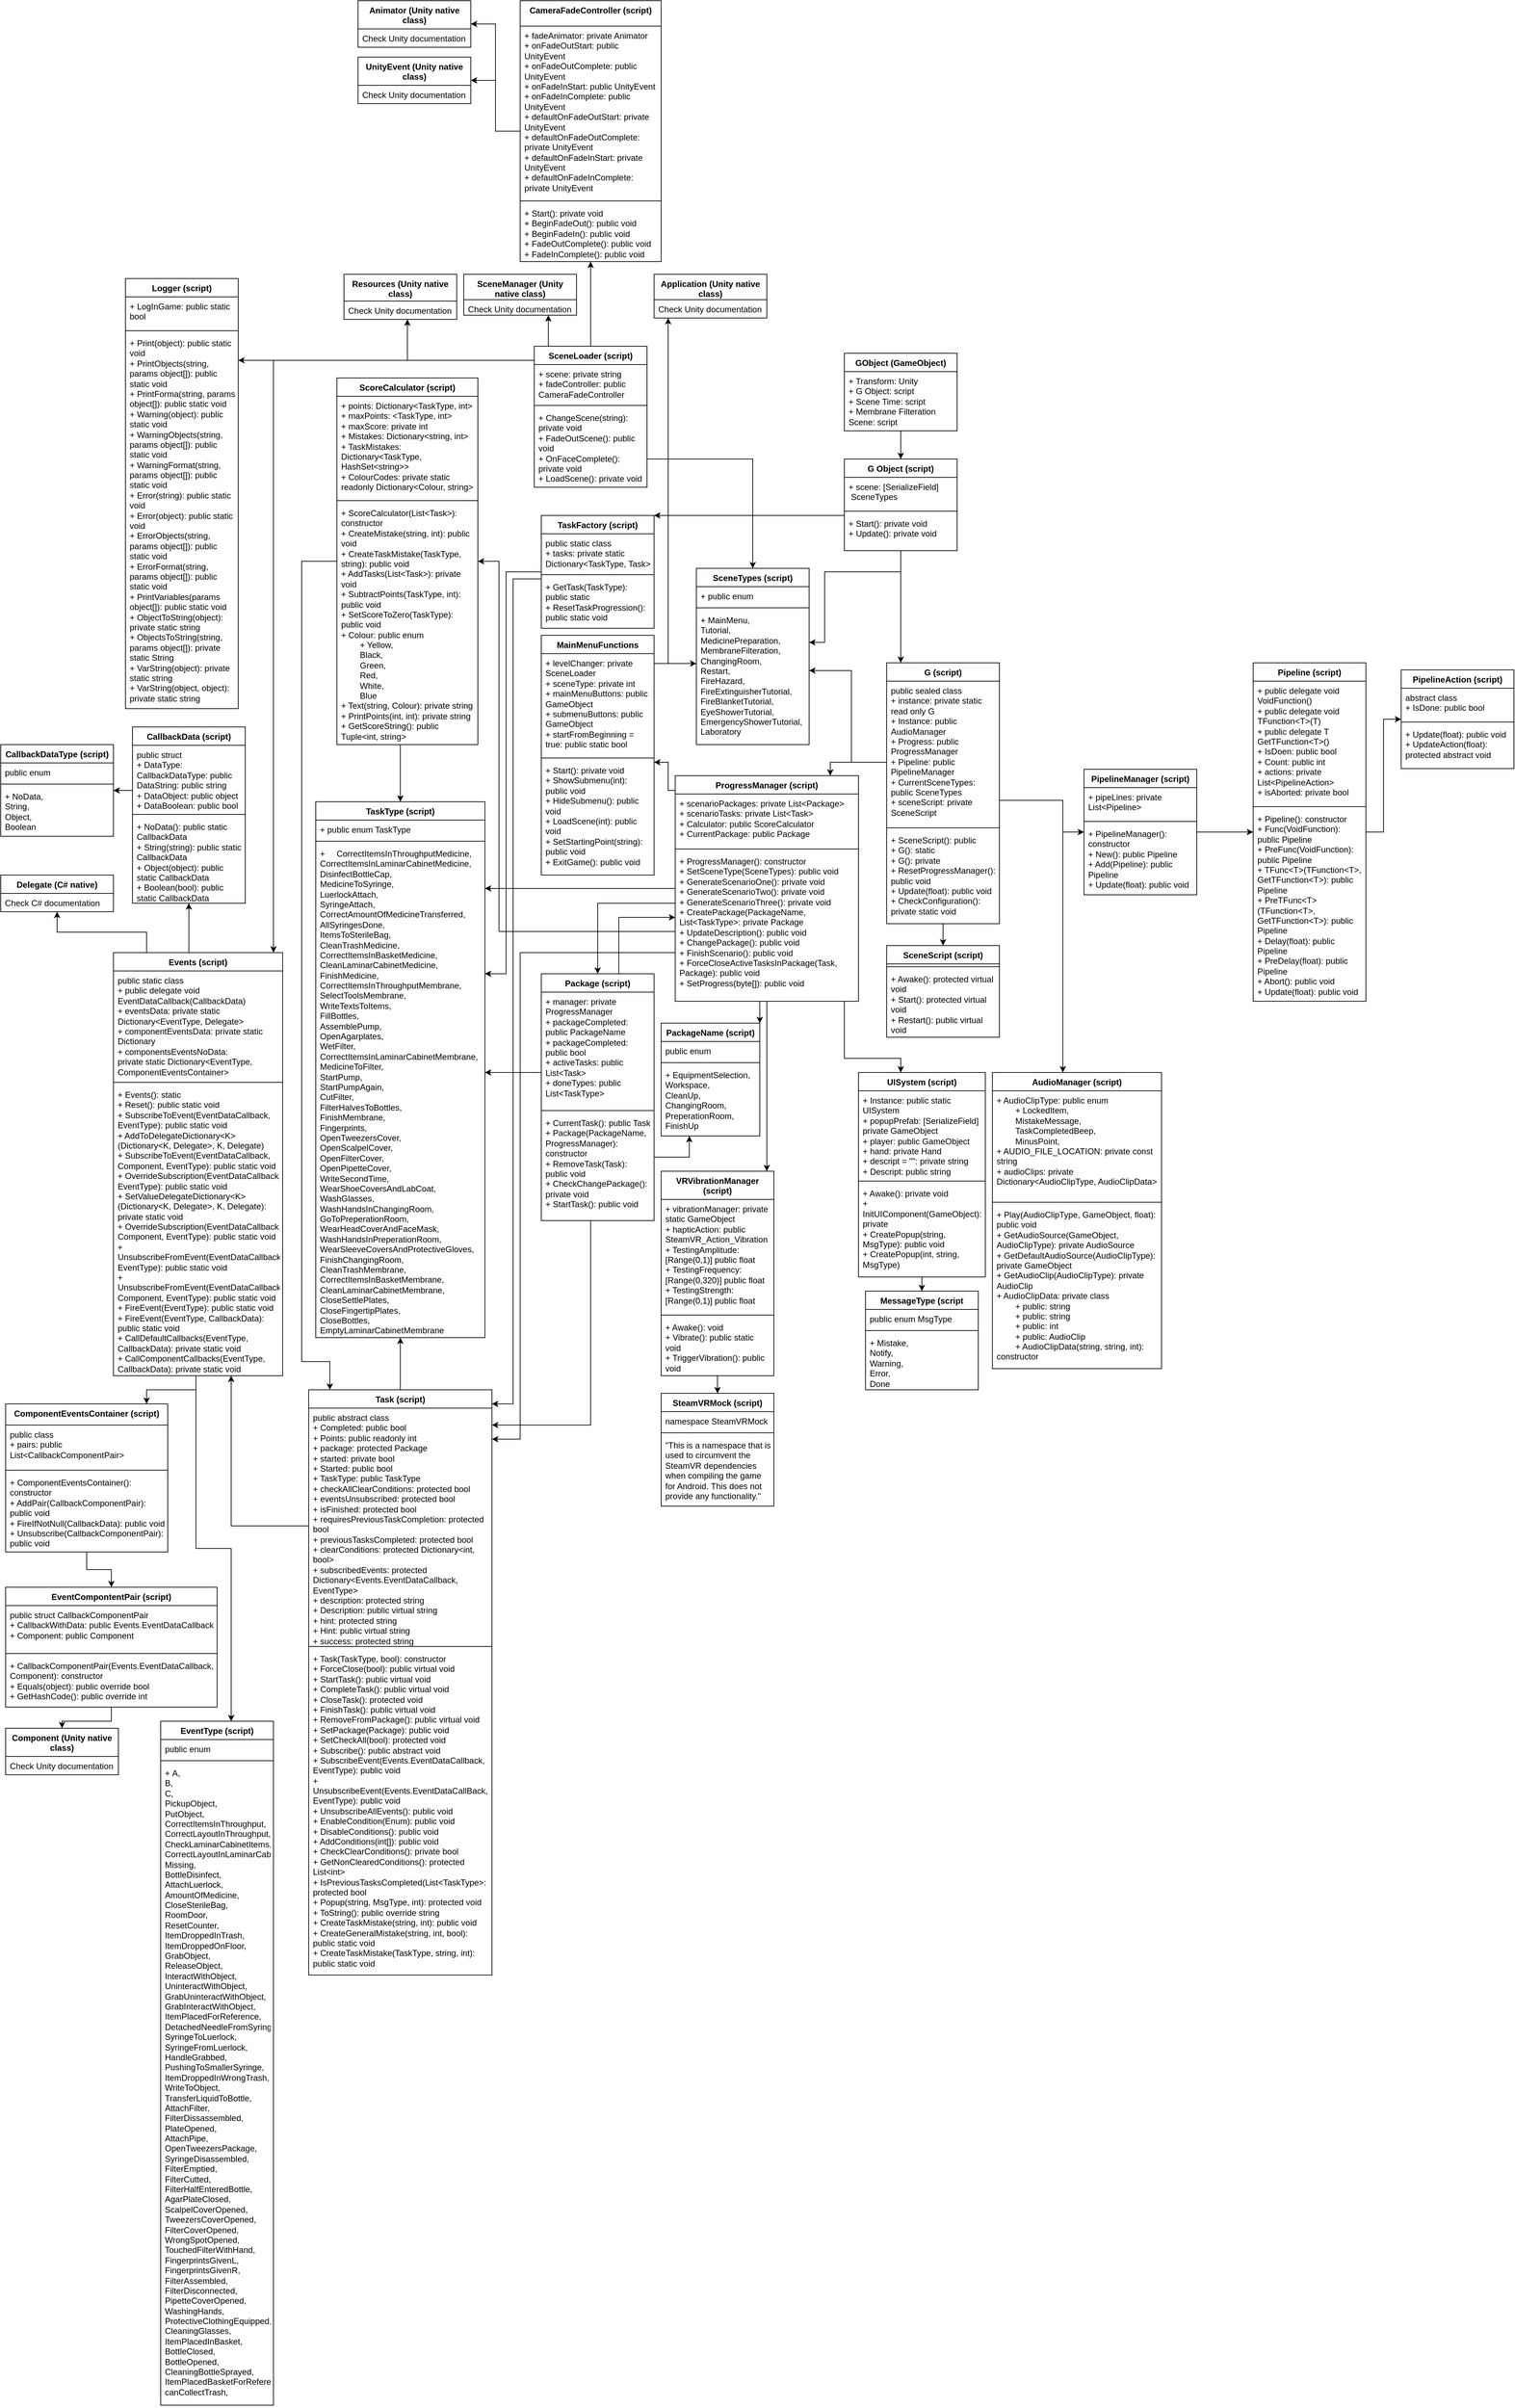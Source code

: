 <mxfile version="21.6.8" type="device">
  <diagram id="C5RBs43oDa-KdzZeNtuy" name="Page-1">
    <mxGraphModel dx="2171" dy="3288" grid="1" gridSize="10" guides="1" tooltips="1" connect="1" arrows="1" fold="1" page="1" pageScale="1" pageWidth="827" pageHeight="1169" math="0" shadow="0">
      <root>
        <mxCell id="WIyWlLk6GJQsqaUBKTNV-0" />
        <mxCell id="WIyWlLk6GJQsqaUBKTNV-1" parent="WIyWlLk6GJQsqaUBKTNV-0" />
        <mxCell id="kchw-U7hw0C-sCnVVzNL-82" style="edgeStyle=orthogonalEdgeStyle;rounded=0;orthogonalLoop=1;jettySize=auto;html=1;" parent="WIyWlLk6GJQsqaUBKTNV-1" source="kchw-U7hw0C-sCnVVzNL-5" target="kchw-U7hw0C-sCnVVzNL-10" edge="1">
          <mxGeometry relative="1" as="geometry" />
        </mxCell>
        <mxCell id="kchw-U7hw0C-sCnVVzNL-5" value="GObject (GameObject)" style="swimlane;fontStyle=1;align=center;verticalAlign=top;childLayout=stackLayout;horizontal=1;startSize=26;horizontalStack=0;resizeParent=1;resizeParentMax=0;resizeLast=0;collapsible=1;marginBottom=0;whiteSpace=wrap;html=1;" parent="WIyWlLk6GJQsqaUBKTNV-1" vertex="1">
          <mxGeometry x="370" y="-1050" width="160" height="110" as="geometry" />
        </mxCell>
        <mxCell id="kchw-U7hw0C-sCnVVzNL-6" value="+ Transform: Unity&lt;br&gt;+ G Object: script&lt;br&gt;+ Scene Time: script&lt;br&gt;+ Membrane Filteration Scene: script" style="text;strokeColor=none;fillColor=none;align=left;verticalAlign=top;spacingLeft=4;spacingRight=4;overflow=hidden;rotatable=0;points=[[0,0.5],[1,0.5]];portConstraint=eastwest;whiteSpace=wrap;html=1;" parent="kchw-U7hw0C-sCnVVzNL-5" vertex="1">
          <mxGeometry y="26" width="160" height="84" as="geometry" />
        </mxCell>
        <mxCell id="kchw-U7hw0C-sCnVVzNL-31" style="edgeStyle=orthogonalEdgeStyle;rounded=0;orthogonalLoop=1;jettySize=auto;html=1;" parent="WIyWlLk6GJQsqaUBKTNV-1" source="kchw-U7hw0C-sCnVVzNL-10" target="kchw-U7hw0C-sCnVVzNL-14" edge="1">
          <mxGeometry relative="1" as="geometry">
            <Array as="points">
              <mxPoint x="450" y="-740" />
              <mxPoint x="342" y="-740" />
              <mxPoint x="342" y="-640" />
            </Array>
          </mxGeometry>
        </mxCell>
        <mxCell id="kchw-U7hw0C-sCnVVzNL-32" style="edgeStyle=orthogonalEdgeStyle;rounded=0;orthogonalLoop=1;jettySize=auto;html=1;" parent="WIyWlLk6GJQsqaUBKTNV-1" source="kchw-U7hw0C-sCnVVzNL-10" target="kchw-U7hw0C-sCnVVzNL-19" edge="1">
          <mxGeometry relative="1" as="geometry">
            <Array as="points">
              <mxPoint x="510" y="-770" />
              <mxPoint x="510" y="-770" />
            </Array>
          </mxGeometry>
        </mxCell>
        <mxCell id="kchw-U7hw0C-sCnVVzNL-83" style="edgeStyle=orthogonalEdgeStyle;rounded=0;orthogonalLoop=1;jettySize=auto;html=1;" parent="WIyWlLk6GJQsqaUBKTNV-1" source="kchw-U7hw0C-sCnVVzNL-10" target="kchw-U7hw0C-sCnVVzNL-78" edge="1">
          <mxGeometry relative="1" as="geometry">
            <Array as="points">
              <mxPoint x="414" y="-780" />
            </Array>
          </mxGeometry>
        </mxCell>
        <mxCell id="kchw-U7hw0C-sCnVVzNL-10" value="G Object (script)&lt;br&gt;" style="swimlane;fontStyle=1;align=center;verticalAlign=top;childLayout=stackLayout;horizontal=1;startSize=26;horizontalStack=0;resizeParent=1;resizeParentMax=0;resizeLast=0;collapsible=1;marginBottom=0;whiteSpace=wrap;html=1;" parent="WIyWlLk6GJQsqaUBKTNV-1" vertex="1">
          <mxGeometry x="370" y="-900" width="160" height="130" as="geometry" />
        </mxCell>
        <mxCell id="kchw-U7hw0C-sCnVVzNL-11" value="+ scene: [SerializeField]&lt;br&gt;&amp;nbsp;SceneTypes&amp;nbsp;" style="text;strokeColor=none;fillColor=none;align=left;verticalAlign=top;spacingLeft=4;spacingRight=4;overflow=hidden;rotatable=0;points=[[0,0.5],[1,0.5]];portConstraint=eastwest;whiteSpace=wrap;html=1;" parent="kchw-U7hw0C-sCnVVzNL-10" vertex="1">
          <mxGeometry y="26" width="160" height="44" as="geometry" />
        </mxCell>
        <mxCell id="kchw-U7hw0C-sCnVVzNL-12" value="" style="line;strokeWidth=1;fillColor=none;align=left;verticalAlign=middle;spacingTop=-1;spacingLeft=3;spacingRight=3;rotatable=0;labelPosition=right;points=[];portConstraint=eastwest;strokeColor=inherit;" parent="kchw-U7hw0C-sCnVVzNL-10" vertex="1">
          <mxGeometry y="70" width="160" height="8" as="geometry" />
        </mxCell>
        <mxCell id="kchw-U7hw0C-sCnVVzNL-13" value="+ Start(): private void&lt;br&gt;+ Update(): private void" style="text;strokeColor=none;fillColor=none;align=left;verticalAlign=top;spacingLeft=4;spacingRight=4;overflow=hidden;rotatable=0;points=[[0,0.5],[1,0.5]];portConstraint=eastwest;whiteSpace=wrap;html=1;" parent="kchw-U7hw0C-sCnVVzNL-10" vertex="1">
          <mxGeometry y="78" width="160" height="52" as="geometry" />
        </mxCell>
        <mxCell id="kchw-U7hw0C-sCnVVzNL-14" value="SceneTypes (script)" style="swimlane;fontStyle=1;align=center;verticalAlign=top;childLayout=stackLayout;horizontal=1;startSize=26;horizontalStack=0;resizeParent=1;resizeParentMax=0;resizeLast=0;collapsible=1;marginBottom=0;whiteSpace=wrap;html=1;" parent="WIyWlLk6GJQsqaUBKTNV-1" vertex="1">
          <mxGeometry x="160" y="-745" width="160" height="250" as="geometry" />
        </mxCell>
        <mxCell id="kchw-U7hw0C-sCnVVzNL-15" value="+ public enum" style="text;strokeColor=none;fillColor=none;align=left;verticalAlign=top;spacingLeft=4;spacingRight=4;overflow=hidden;rotatable=0;points=[[0,0.5],[1,0.5]];portConstraint=eastwest;whiteSpace=wrap;html=1;" parent="kchw-U7hw0C-sCnVVzNL-14" vertex="1">
          <mxGeometry y="26" width="160" height="26" as="geometry" />
        </mxCell>
        <mxCell id="kchw-U7hw0C-sCnVVzNL-16" value="" style="line;strokeWidth=1;fillColor=none;align=left;verticalAlign=middle;spacingTop=-1;spacingLeft=3;spacingRight=3;rotatable=0;labelPosition=right;points=[];portConstraint=eastwest;strokeColor=inherit;" parent="kchw-U7hw0C-sCnVVzNL-14" vertex="1">
          <mxGeometry y="52" width="160" height="8" as="geometry" />
        </mxCell>
        <mxCell id="kchw-U7hw0C-sCnVVzNL-17" value="+ MainMenu,&lt;br&gt;Tutorial,&lt;br&gt;MedicinePreparation,&lt;br&gt;MembraneFilteration,&lt;br&gt;ChangingRoom,&lt;br&gt;Restart,&lt;br&gt;FireHazard,&lt;br&gt;FireExtinguisherTutorial,&lt;br&gt;FireBlanketTutorial,&lt;br&gt;EyeShowerTutorial,&lt;br&gt;EmergencyShowerTutorial,&lt;br&gt;Laboratory" style="text;strokeColor=none;fillColor=none;align=left;verticalAlign=top;spacingLeft=4;spacingRight=4;overflow=hidden;rotatable=0;points=[[0,0.5],[1,0.5]];portConstraint=eastwest;whiteSpace=wrap;html=1;" parent="kchw-U7hw0C-sCnVVzNL-14" vertex="1">
          <mxGeometry y="60" width="160" height="190" as="geometry" />
        </mxCell>
        <mxCell id="kchw-U7hw0C-sCnVVzNL-30" style="edgeStyle=orthogonalEdgeStyle;rounded=0;orthogonalLoop=1;jettySize=auto;html=1;" parent="WIyWlLk6GJQsqaUBKTNV-1" source="kchw-U7hw0C-sCnVVzNL-19" target="kchw-U7hw0C-sCnVVzNL-26" edge="1">
          <mxGeometry relative="1" as="geometry">
            <Array as="points">
              <mxPoint x="350" y="-470" />
            </Array>
          </mxGeometry>
        </mxCell>
        <mxCell id="kchw-U7hw0C-sCnVVzNL-37" style="edgeStyle=orthogonalEdgeStyle;rounded=0;orthogonalLoop=1;jettySize=auto;html=1;" parent="WIyWlLk6GJQsqaUBKTNV-1" source="kchw-U7hw0C-sCnVVzNL-19" target="kchw-U7hw0C-sCnVVzNL-33" edge="1">
          <mxGeometry relative="1" as="geometry">
            <Array as="points">
              <mxPoint x="680" y="-416" />
              <mxPoint x="680" y="-371" />
            </Array>
          </mxGeometry>
        </mxCell>
        <mxCell id="kchw-U7hw0C-sCnVVzNL-42" style="edgeStyle=orthogonalEdgeStyle;rounded=0;orthogonalLoop=1;jettySize=auto;html=1;" parent="WIyWlLk6GJQsqaUBKTNV-1" source="kchw-U7hw0C-sCnVVzNL-19" target="kchw-U7hw0C-sCnVVzNL-38" edge="1">
          <mxGeometry relative="1" as="geometry">
            <Array as="points">
              <mxPoint x="680" y="-416" />
            </Array>
          </mxGeometry>
        </mxCell>
        <mxCell id="kchw-U7hw0C-sCnVVzNL-71" style="edgeStyle=orthogonalEdgeStyle;rounded=0;orthogonalLoop=1;jettySize=auto;html=1;" parent="WIyWlLk6GJQsqaUBKTNV-1" source="kchw-U7hw0C-sCnVVzNL-19" target="kchw-U7hw0C-sCnVVzNL-66" edge="1">
          <mxGeometry relative="1" as="geometry" />
        </mxCell>
        <mxCell id="kchw-U7hw0C-sCnVVzNL-84" style="edgeStyle=orthogonalEdgeStyle;rounded=0;orthogonalLoop=1;jettySize=auto;html=1;" parent="WIyWlLk6GJQsqaUBKTNV-1" source="kchw-U7hw0C-sCnVVzNL-19" target="kchw-U7hw0C-sCnVVzNL-14" edge="1">
          <mxGeometry relative="1" as="geometry">
            <Array as="points">
              <mxPoint x="380" y="-470" />
              <mxPoint x="380" y="-600" />
            </Array>
          </mxGeometry>
        </mxCell>
        <mxCell id="kchw-U7hw0C-sCnVVzNL-19" value="G (script)" style="swimlane;fontStyle=1;align=center;verticalAlign=top;childLayout=stackLayout;horizontal=1;startSize=26;horizontalStack=0;resizeParent=1;resizeParentMax=0;resizeLast=0;collapsible=1;marginBottom=0;whiteSpace=wrap;html=1;" parent="WIyWlLk6GJQsqaUBKTNV-1" vertex="1">
          <mxGeometry x="430" y="-611" width="160" height="370" as="geometry" />
        </mxCell>
        <mxCell id="kchw-U7hw0C-sCnVVzNL-20" value="public sealed class&lt;br&gt;+ instance: private static read only G&lt;br&gt;+ Instance: public AudioManager&lt;br&gt;+ Progress: public ProgressManager&lt;br&gt;+ Pipeline: public PipelineManager&lt;br&gt;+ CurrentSceneTypes: public SceneTypes&lt;br&gt;+ sceneScript: private SceneScript" style="text;strokeColor=none;fillColor=none;align=left;verticalAlign=top;spacingLeft=4;spacingRight=4;overflow=hidden;rotatable=0;points=[[0,0.5],[1,0.5]];portConstraint=eastwest;whiteSpace=wrap;html=1;" parent="kchw-U7hw0C-sCnVVzNL-19" vertex="1">
          <mxGeometry y="26" width="160" height="204" as="geometry" />
        </mxCell>
        <mxCell id="kchw-U7hw0C-sCnVVzNL-21" value="" style="line;strokeWidth=1;fillColor=none;align=left;verticalAlign=middle;spacingTop=-1;spacingLeft=3;spacingRight=3;rotatable=0;labelPosition=right;points=[];portConstraint=eastwest;strokeColor=inherit;" parent="kchw-U7hw0C-sCnVVzNL-19" vertex="1">
          <mxGeometry y="230" width="160" height="8" as="geometry" />
        </mxCell>
        <mxCell id="kchw-U7hw0C-sCnVVzNL-22" value="+ SceneScript(): public&lt;br&gt;+ G(): static&lt;br&gt;+ G(): private&lt;br&gt;+ ResetProgressManager(): public void&lt;br&gt;+ Update(float): public void&lt;br&gt;+ CheckConfiguration(): private static void" style="text;strokeColor=none;fillColor=none;align=left;verticalAlign=top;spacingLeft=4;spacingRight=4;overflow=hidden;rotatable=0;points=[[0,0.5],[1,0.5]];portConstraint=eastwest;whiteSpace=wrap;html=1;" parent="kchw-U7hw0C-sCnVVzNL-19" vertex="1">
          <mxGeometry y="238" width="160" height="132" as="geometry" />
        </mxCell>
        <mxCell id="kchw-U7hw0C-sCnVVzNL-57" style="edgeStyle=orthogonalEdgeStyle;rounded=0;orthogonalLoop=1;jettySize=auto;html=1;" parent="WIyWlLk6GJQsqaUBKTNV-1" source="kchw-U7hw0C-sCnVVzNL-26" target="kchw-U7hw0C-sCnVVzNL-53" edge="1">
          <mxGeometry relative="1" as="geometry">
            <Array as="points">
              <mxPoint x="20" y="-270" />
            </Array>
          </mxGeometry>
        </mxCell>
        <mxCell id="kchw-U7hw0C-sCnVVzNL-63" style="edgeStyle=orthogonalEdgeStyle;rounded=0;orthogonalLoop=1;jettySize=auto;html=1;" parent="WIyWlLk6GJQsqaUBKTNV-1" source="kchw-U7hw0C-sCnVVzNL-26" target="kchw-U7hw0C-sCnVVzNL-59" edge="1">
          <mxGeometry relative="1" as="geometry">
            <Array as="points">
              <mxPoint x="-90" y="-200" />
              <mxPoint x="-90" y="490" />
            </Array>
          </mxGeometry>
        </mxCell>
        <mxCell id="kchw-U7hw0C-sCnVVzNL-90" style="edgeStyle=orthogonalEdgeStyle;rounded=0;orthogonalLoop=1;jettySize=auto;html=1;" parent="WIyWlLk6GJQsqaUBKTNV-1" source="kchw-U7hw0C-sCnVVzNL-26" target="kchw-U7hw0C-sCnVVzNL-85" edge="1">
          <mxGeometry relative="1" as="geometry">
            <Array as="points">
              <mxPoint x="-120" y="-230" />
              <mxPoint x="-120" y="-755" />
            </Array>
          </mxGeometry>
        </mxCell>
        <mxCell id="W0nB9QTuxgTVNlyttxNB-0" style="edgeStyle=orthogonalEdgeStyle;rounded=0;orthogonalLoop=1;jettySize=auto;html=1;" edge="1" parent="WIyWlLk6GJQsqaUBKTNV-1" source="kchw-U7hw0C-sCnVVzNL-26" target="kchw-U7hw0C-sCnVVzNL-91">
          <mxGeometry relative="1" as="geometry">
            <Array as="points">
              <mxPoint x="160" y="-40" />
              <mxPoint x="160" y="-40" />
            </Array>
          </mxGeometry>
        </mxCell>
        <mxCell id="W0nB9QTuxgTVNlyttxNB-5" style="edgeStyle=orthogonalEdgeStyle;rounded=0;orthogonalLoop=1;jettySize=auto;html=1;" edge="1" parent="WIyWlLk6GJQsqaUBKTNV-1" source="kchw-U7hw0C-sCnVVzNL-26" target="W0nB9QTuxgTVNlyttxNB-1">
          <mxGeometry relative="1" as="geometry">
            <Array as="points">
              <mxPoint x="120" y="-430" />
              <mxPoint x="120" y="-470" />
            </Array>
          </mxGeometry>
        </mxCell>
        <mxCell id="W0nB9QTuxgTVNlyttxNB-8" style="edgeStyle=orthogonalEdgeStyle;rounded=0;orthogonalLoop=1;jettySize=auto;html=1;" edge="1" parent="WIyWlLk6GJQsqaUBKTNV-1" source="kchw-U7hw0C-sCnVVzNL-26" target="kchw-U7hw0C-sCnVVzNL-73">
          <mxGeometry relative="1" as="geometry">
            <Array as="points">
              <mxPoint x="-280" y="-160" />
              <mxPoint x="-280" y="-160" />
            </Array>
          </mxGeometry>
        </mxCell>
        <mxCell id="W0nB9QTuxgTVNlyttxNB-77" style="edgeStyle=orthogonalEdgeStyle;rounded=0;orthogonalLoop=1;jettySize=auto;html=1;" edge="1" parent="WIyWlLk6GJQsqaUBKTNV-1" source="kchw-U7hw0C-sCnVVzNL-26" target="W0nB9QTuxgTVNlyttxNB-73">
          <mxGeometry relative="1" as="geometry">
            <Array as="points">
              <mxPoint x="370" y="-50" />
              <mxPoint x="450" y="-50" />
            </Array>
          </mxGeometry>
        </mxCell>
        <mxCell id="W0nB9QTuxgTVNlyttxNB-89" style="edgeStyle=orthogonalEdgeStyle;rounded=0;orthogonalLoop=1;jettySize=auto;html=1;" edge="1" parent="WIyWlLk6GJQsqaUBKTNV-1" source="kchw-U7hw0C-sCnVVzNL-26" target="W0nB9QTuxgTVNlyttxNB-85">
          <mxGeometry relative="1" as="geometry">
            <Array as="points">
              <mxPoint x="260" y="60" />
              <mxPoint x="260" y="60" />
            </Array>
          </mxGeometry>
        </mxCell>
        <mxCell id="kchw-U7hw0C-sCnVVzNL-26" value="ProgressManager (script)" style="swimlane;fontStyle=1;align=center;verticalAlign=top;childLayout=stackLayout;horizontal=1;startSize=26;horizontalStack=0;resizeParent=1;resizeParentMax=0;resizeLast=0;collapsible=1;marginBottom=0;whiteSpace=wrap;html=1;" parent="WIyWlLk6GJQsqaUBKTNV-1" vertex="1">
          <mxGeometry x="130" y="-451" width="260" height="320" as="geometry" />
        </mxCell>
        <mxCell id="kchw-U7hw0C-sCnVVzNL-27" value="+ scenarioPackages: private List&amp;lt;Package&amp;gt;&lt;br&gt;+ scenarioTasks: private List&amp;lt;Task&amp;gt;&lt;br&gt;+ Calculator: public ScoreCalculator&lt;br&gt;+ CurrentPackage: public Package" style="text;strokeColor=none;fillColor=none;align=left;verticalAlign=top;spacingLeft=4;spacingRight=4;overflow=hidden;rotatable=0;points=[[0,0.5],[1,0.5]];portConstraint=eastwest;whiteSpace=wrap;html=1;" parent="kchw-U7hw0C-sCnVVzNL-26" vertex="1">
          <mxGeometry y="26" width="260" height="74" as="geometry" />
        </mxCell>
        <mxCell id="kchw-U7hw0C-sCnVVzNL-28" value="" style="line;strokeWidth=1;fillColor=none;align=left;verticalAlign=middle;spacingTop=-1;spacingLeft=3;spacingRight=3;rotatable=0;labelPosition=right;points=[];portConstraint=eastwest;strokeColor=inherit;" parent="kchw-U7hw0C-sCnVVzNL-26" vertex="1">
          <mxGeometry y="100" width="260" height="8" as="geometry" />
        </mxCell>
        <mxCell id="kchw-U7hw0C-sCnVVzNL-29" value="+ ProgressManager(): constructor&lt;br&gt;+ SetSceneType(SceneTypes): public void&lt;br&gt;+ GenerateScenarioOne(): private void&lt;br&gt;+ GenerateScenarioTwo(): private void&lt;br&gt;+ GenerateScenarioThree(): private void&lt;br&gt;+ CreatePackage(PackageName, List&amp;lt;TaskType&amp;gt;: private Package&lt;br&gt;+ UpdateDescription(): public void&lt;br&gt;+ ChangePackage(): public void&lt;br&gt;+ FinishScenario(): public void&lt;br&gt;+ ForceCloseActiveTasksInPackage(Task, Package): public void&lt;br&gt;+ SetProgress(byte[]): public void&lt;br&gt;" style="text;strokeColor=none;fillColor=none;align=left;verticalAlign=top;spacingLeft=4;spacingRight=4;overflow=hidden;rotatable=0;points=[[0,0.5],[1,0.5]];portConstraint=eastwest;whiteSpace=wrap;html=1;" parent="kchw-U7hw0C-sCnVVzNL-26" vertex="1">
          <mxGeometry y="108" width="260" height="212" as="geometry" />
        </mxCell>
        <mxCell id="kchw-U7hw0C-sCnVVzNL-52" style="edgeStyle=orthogonalEdgeStyle;rounded=0;orthogonalLoop=1;jettySize=auto;html=1;" parent="WIyWlLk6GJQsqaUBKTNV-1" source="kchw-U7hw0C-sCnVVzNL-33" target="kchw-U7hw0C-sCnVVzNL-43" edge="1">
          <mxGeometry relative="1" as="geometry" />
        </mxCell>
        <mxCell id="kchw-U7hw0C-sCnVVzNL-33" value="PipelineManager (script)" style="swimlane;fontStyle=1;align=center;verticalAlign=top;childLayout=stackLayout;horizontal=1;startSize=26;horizontalStack=0;resizeParent=1;resizeParentMax=0;resizeLast=0;collapsible=1;marginBottom=0;whiteSpace=wrap;html=1;" parent="WIyWlLk6GJQsqaUBKTNV-1" vertex="1">
          <mxGeometry x="710" y="-460" width="160" height="178" as="geometry" />
        </mxCell>
        <mxCell id="kchw-U7hw0C-sCnVVzNL-34" value="+ pipeLines: private List&amp;lt;Pipeline&amp;gt;" style="text;strokeColor=none;fillColor=none;align=left;verticalAlign=top;spacingLeft=4;spacingRight=4;overflow=hidden;rotatable=0;points=[[0,0.5],[1,0.5]];portConstraint=eastwest;whiteSpace=wrap;html=1;" parent="kchw-U7hw0C-sCnVVzNL-33" vertex="1">
          <mxGeometry y="26" width="160" height="44" as="geometry" />
        </mxCell>
        <mxCell id="kchw-U7hw0C-sCnVVzNL-35" value="" style="line;strokeWidth=1;fillColor=none;align=left;verticalAlign=middle;spacingTop=-1;spacingLeft=3;spacingRight=3;rotatable=0;labelPosition=right;points=[];portConstraint=eastwest;strokeColor=inherit;" parent="kchw-U7hw0C-sCnVVzNL-33" vertex="1">
          <mxGeometry y="70" width="160" height="8" as="geometry" />
        </mxCell>
        <mxCell id="kchw-U7hw0C-sCnVVzNL-36" value="+ PipelineManager(): constructor&lt;br&gt;+ New(): public Pipeline&lt;br&gt;+ Add(Pipeline): public Pipeline&lt;br&gt;+ Update(float): public void" style="text;strokeColor=none;fillColor=none;align=left;verticalAlign=top;spacingLeft=4;spacingRight=4;overflow=hidden;rotatable=0;points=[[0,0.5],[1,0.5]];portConstraint=eastwest;whiteSpace=wrap;html=1;" parent="kchw-U7hw0C-sCnVVzNL-33" vertex="1">
          <mxGeometry y="78" width="160" height="100" as="geometry" />
        </mxCell>
        <mxCell id="kchw-U7hw0C-sCnVVzNL-38" value="AudioManager (script)" style="swimlane;fontStyle=1;align=center;verticalAlign=top;childLayout=stackLayout;horizontal=1;startSize=26;horizontalStack=0;resizeParent=1;resizeParentMax=0;resizeLast=0;collapsible=1;marginBottom=0;whiteSpace=wrap;html=1;" parent="WIyWlLk6GJQsqaUBKTNV-1" vertex="1">
          <mxGeometry x="580" y="-30" width="240" height="420" as="geometry" />
        </mxCell>
        <mxCell id="kchw-U7hw0C-sCnVVzNL-39" value="+ AudioClipType: public enum&lt;br&gt;&lt;span style=&quot;white-space: pre;&quot;&gt;&#x9;&lt;/span&gt;+ LockedItem,&lt;br&gt;&lt;span style=&quot;white-space: pre;&quot;&gt;&#x9;&lt;/span&gt;MistakeMessage,&lt;br&gt;&lt;span style=&quot;white-space: pre;&quot;&gt;&#x9;&lt;/span&gt;TaskCompletedBeep,&lt;br&gt;&lt;span style=&quot;white-space: pre;&quot;&gt;&#x9;&lt;/span&gt;MinusPoint,&lt;br&gt;+ AUDIO_FILE_LOCATION: private const string&lt;br&gt;+ audioClips: private Dictionary&amp;lt;AudioClipType, AudioClipData&amp;gt;" style="text;strokeColor=none;fillColor=none;align=left;verticalAlign=top;spacingLeft=4;spacingRight=4;overflow=hidden;rotatable=0;points=[[0,0.5],[1,0.5]];portConstraint=eastwest;whiteSpace=wrap;html=1;" parent="kchw-U7hw0C-sCnVVzNL-38" vertex="1">
          <mxGeometry y="26" width="240" height="154" as="geometry" />
        </mxCell>
        <mxCell id="kchw-U7hw0C-sCnVVzNL-40" value="" style="line;strokeWidth=1;fillColor=none;align=left;verticalAlign=middle;spacingTop=-1;spacingLeft=3;spacingRight=3;rotatable=0;labelPosition=right;points=[];portConstraint=eastwest;strokeColor=inherit;" parent="kchw-U7hw0C-sCnVVzNL-38" vertex="1">
          <mxGeometry y="180" width="240" height="8" as="geometry" />
        </mxCell>
        <mxCell id="kchw-U7hw0C-sCnVVzNL-41" value="+ Play(AudioClipType, GameObject, float): public void&lt;br&gt;+ GetAudioSource(GameObject, AudioClipType): private AudioSource&lt;br&gt;+ GetDefaultAudioSource(AudioClipType): private GameObject&lt;br&gt;+ GetAudioClip(AudioClipType): private AudioClip&lt;br&gt;+ AudioClipData: private class&lt;br&gt;&lt;span style=&quot;white-space: pre;&quot;&gt;&#x9;&lt;/span&gt;+ public: string&lt;br&gt;&lt;span style=&quot;white-space: pre;&quot;&gt;&#x9;&lt;/span&gt;+ public: string&lt;br&gt;&lt;span style=&quot;white-space: pre;&quot;&gt;&#x9;&lt;/span&gt;+ public: int&lt;br&gt;&lt;span style=&quot;white-space: pre;&quot;&gt;&#x9;&lt;/span&gt;+ public: AudioClip&lt;br&gt;&lt;span style=&quot;white-space: pre;&quot;&gt;&#x9;&lt;/span&gt;+ AudioClipData(string, string, int): constructor" style="text;strokeColor=none;fillColor=none;align=left;verticalAlign=top;spacingLeft=4;spacingRight=4;overflow=hidden;rotatable=0;points=[[0,0.5],[1,0.5]];portConstraint=eastwest;whiteSpace=wrap;html=1;" parent="kchw-U7hw0C-sCnVVzNL-38" vertex="1">
          <mxGeometry y="188" width="240" height="232" as="geometry" />
        </mxCell>
        <mxCell id="kchw-U7hw0C-sCnVVzNL-51" style="edgeStyle=orthogonalEdgeStyle;rounded=0;orthogonalLoop=1;jettySize=auto;html=1;" parent="WIyWlLk6GJQsqaUBKTNV-1" source="kchw-U7hw0C-sCnVVzNL-43" target="kchw-U7hw0C-sCnVVzNL-47" edge="1">
          <mxGeometry relative="1" as="geometry" />
        </mxCell>
        <mxCell id="kchw-U7hw0C-sCnVVzNL-43" value="Pipeline (script)" style="swimlane;fontStyle=1;align=center;verticalAlign=top;childLayout=stackLayout;horizontal=1;startSize=26;horizontalStack=0;resizeParent=1;resizeParentMax=0;resizeLast=0;collapsible=1;marginBottom=0;whiteSpace=wrap;html=1;" parent="WIyWlLk6GJQsqaUBKTNV-1" vertex="1">
          <mxGeometry x="950" y="-611" width="160" height="480" as="geometry" />
        </mxCell>
        <mxCell id="kchw-U7hw0C-sCnVVzNL-44" value="+ public delegate void VoidFunction()&lt;br&gt;+ public delegate void TFunction&amp;lt;T&amp;gt;(T)&lt;br&gt;+ public delegate T GetTFunction&amp;lt;T&amp;gt;()&lt;br&gt;+ IsDoen: public bool&lt;br&gt;+ Count: public int&lt;br&gt;+ actions: private List&amp;lt;PipelineAction&amp;gt;&lt;br&gt;+ isAborted: private bool" style="text;strokeColor=none;fillColor=none;align=left;verticalAlign=top;spacingLeft=4;spacingRight=4;overflow=hidden;rotatable=0;points=[[0,0.5],[1,0.5]];portConstraint=eastwest;whiteSpace=wrap;html=1;" parent="kchw-U7hw0C-sCnVVzNL-43" vertex="1">
          <mxGeometry y="26" width="160" height="174" as="geometry" />
        </mxCell>
        <mxCell id="kchw-U7hw0C-sCnVVzNL-45" value="" style="line;strokeWidth=1;fillColor=none;align=left;verticalAlign=middle;spacingTop=-1;spacingLeft=3;spacingRight=3;rotatable=0;labelPosition=right;points=[];portConstraint=eastwest;strokeColor=inherit;" parent="kchw-U7hw0C-sCnVVzNL-43" vertex="1">
          <mxGeometry y="200" width="160" height="8" as="geometry" />
        </mxCell>
        <mxCell id="kchw-U7hw0C-sCnVVzNL-46" value="+ Pipeline(): constructor&lt;br&gt;+ Func(VoidFunction): public Pipeline&lt;br&gt;+ PreFunc(VoidFunction): public Pipeline&lt;br&gt;+ TFunc&amp;lt;T&amp;gt;(TFunction&amp;lt;T&amp;gt;, GetTFunction&amp;lt;T&amp;gt;): public Pipeline&lt;br&gt;+ PreTFunc&amp;lt;T&amp;gt;(TFunction&amp;lt;T&amp;gt;, GetTFunction&amp;lt;T&amp;gt;): public Pipeline&lt;br&gt;+ Delay(float): public Pipeline&lt;br&gt;+ PreDelay(float): public Pipeline&lt;br&gt;+ Abort(): public void&lt;br&gt;+ Update(float): public void" style="text;strokeColor=none;fillColor=none;align=left;verticalAlign=top;spacingLeft=4;spacingRight=4;overflow=hidden;rotatable=0;points=[[0,0.5],[1,0.5]];portConstraint=eastwest;whiteSpace=wrap;html=1;" parent="kchw-U7hw0C-sCnVVzNL-43" vertex="1">
          <mxGeometry y="208" width="160" height="272" as="geometry" />
        </mxCell>
        <mxCell id="kchw-U7hw0C-sCnVVzNL-47" value="PipelineAction (script)" style="swimlane;fontStyle=1;align=center;verticalAlign=top;childLayout=stackLayout;horizontal=1;startSize=26;horizontalStack=0;resizeParent=1;resizeParentMax=0;resizeLast=0;collapsible=1;marginBottom=0;whiteSpace=wrap;html=1;" parent="WIyWlLk6GJQsqaUBKTNV-1" vertex="1">
          <mxGeometry x="1160" y="-601" width="160" height="140" as="geometry" />
        </mxCell>
        <mxCell id="kchw-U7hw0C-sCnVVzNL-48" value="abstract class&lt;br&gt;+ IsDone: public bool" style="text;strokeColor=none;fillColor=none;align=left;verticalAlign=top;spacingLeft=4;spacingRight=4;overflow=hidden;rotatable=0;points=[[0,0.5],[1,0.5]];portConstraint=eastwest;whiteSpace=wrap;html=1;" parent="kchw-U7hw0C-sCnVVzNL-47" vertex="1">
          <mxGeometry y="26" width="160" height="44" as="geometry" />
        </mxCell>
        <mxCell id="kchw-U7hw0C-sCnVVzNL-49" value="" style="line;strokeWidth=1;fillColor=none;align=left;verticalAlign=middle;spacingTop=-1;spacingLeft=3;spacingRight=3;rotatable=0;labelPosition=right;points=[];portConstraint=eastwest;strokeColor=inherit;" parent="kchw-U7hw0C-sCnVVzNL-47" vertex="1">
          <mxGeometry y="70" width="160" height="8" as="geometry" />
        </mxCell>
        <mxCell id="kchw-U7hw0C-sCnVVzNL-50" value="+ Update(float): public void&lt;br&gt;+ UpdateAction(float): protected abstract void" style="text;strokeColor=none;fillColor=none;align=left;verticalAlign=top;spacingLeft=4;spacingRight=4;overflow=hidden;rotatable=0;points=[[0,0.5],[1,0.5]];portConstraint=eastwest;whiteSpace=wrap;html=1;" parent="kchw-U7hw0C-sCnVVzNL-47" vertex="1">
          <mxGeometry y="78" width="160" height="62" as="geometry" />
        </mxCell>
        <mxCell id="kchw-U7hw0C-sCnVVzNL-58" style="edgeStyle=orthogonalEdgeStyle;rounded=0;orthogonalLoop=1;jettySize=auto;html=1;" parent="WIyWlLk6GJQsqaUBKTNV-1" source="kchw-U7hw0C-sCnVVzNL-53" target="kchw-U7hw0C-sCnVVzNL-26" edge="1">
          <mxGeometry relative="1" as="geometry">
            <Array as="points">
              <mxPoint x="50" y="-250" />
            </Array>
          </mxGeometry>
        </mxCell>
        <mxCell id="kchw-U7hw0C-sCnVVzNL-64" style="edgeStyle=orthogonalEdgeStyle;rounded=0;orthogonalLoop=1;jettySize=auto;html=1;" parent="WIyWlLk6GJQsqaUBKTNV-1" source="kchw-U7hw0C-sCnVVzNL-53" target="kchw-U7hw0C-sCnVVzNL-59" edge="1">
          <mxGeometry relative="1" as="geometry">
            <Array as="points">
              <mxPoint x="10" y="470" />
            </Array>
          </mxGeometry>
        </mxCell>
        <mxCell id="kchw-U7hw0C-sCnVVzNL-96" style="edgeStyle=orthogonalEdgeStyle;rounded=0;orthogonalLoop=1;jettySize=auto;html=1;" parent="WIyWlLk6GJQsqaUBKTNV-1" source="kchw-U7hw0C-sCnVVzNL-53" target="kchw-U7hw0C-sCnVVzNL-91" edge="1">
          <mxGeometry relative="1" as="geometry">
            <Array as="points">
              <mxPoint x="150" y="90" />
            </Array>
          </mxGeometry>
        </mxCell>
        <mxCell id="kchw-U7hw0C-sCnVVzNL-97" style="edgeStyle=orthogonalEdgeStyle;rounded=0;orthogonalLoop=1;jettySize=auto;html=1;" parent="WIyWlLk6GJQsqaUBKTNV-1" source="kchw-U7hw0C-sCnVVzNL-53" target="kchw-U7hw0C-sCnVVzNL-73" edge="1">
          <mxGeometry relative="1" as="geometry">
            <Array as="points">
              <mxPoint x="-100" y="-30" />
              <mxPoint x="-100" y="-30" />
            </Array>
          </mxGeometry>
        </mxCell>
        <mxCell id="kchw-U7hw0C-sCnVVzNL-53" value="Package (script)" style="swimlane;fontStyle=1;align=center;verticalAlign=top;childLayout=stackLayout;horizontal=1;startSize=26;horizontalStack=0;resizeParent=1;resizeParentMax=0;resizeLast=0;collapsible=1;marginBottom=0;whiteSpace=wrap;html=1;" parent="WIyWlLk6GJQsqaUBKTNV-1" vertex="1">
          <mxGeometry x="-60" y="-170" width="160" height="350" as="geometry" />
        </mxCell>
        <mxCell id="kchw-U7hw0C-sCnVVzNL-54" value="+ manager: private ProgressManager&lt;br&gt;+ packageCompleted: public PackageName&lt;br&gt;+ packageCompleted: public bool&lt;br&gt;+ activeTasks: public List&amp;lt;Task&amp;gt;&lt;br&gt;+ doneTypes: public List&amp;lt;TaskType&amp;gt;" style="text;strokeColor=none;fillColor=none;align=left;verticalAlign=top;spacingLeft=4;spacingRight=4;overflow=hidden;rotatable=0;points=[[0,0.5],[1,0.5]];portConstraint=eastwest;whiteSpace=wrap;html=1;" parent="kchw-U7hw0C-sCnVVzNL-53" vertex="1">
          <mxGeometry y="26" width="160" height="164" as="geometry" />
        </mxCell>
        <mxCell id="kchw-U7hw0C-sCnVVzNL-55" value="" style="line;strokeWidth=1;fillColor=none;align=left;verticalAlign=middle;spacingTop=-1;spacingLeft=3;spacingRight=3;rotatable=0;labelPosition=right;points=[];portConstraint=eastwest;strokeColor=inherit;" parent="kchw-U7hw0C-sCnVVzNL-53" vertex="1">
          <mxGeometry y="190" width="160" height="8" as="geometry" />
        </mxCell>
        <mxCell id="kchw-U7hw0C-sCnVVzNL-56" value="+ CurrentTask(): public Task&lt;br&gt;+ Package(PackageName, ProgressManager): constructor&lt;br&gt;+ RemoveTask(Task): public void&lt;br&gt;+ CheckChangePackage(): private void&lt;br&gt;+ StartTask(): public void" style="text;strokeColor=none;fillColor=none;align=left;verticalAlign=top;spacingLeft=4;spacingRight=4;overflow=hidden;rotatable=0;points=[[0,0.5],[1,0.5]];portConstraint=eastwest;whiteSpace=wrap;html=1;" parent="kchw-U7hw0C-sCnVVzNL-53" vertex="1">
          <mxGeometry y="198" width="160" height="152" as="geometry" />
        </mxCell>
        <mxCell id="kchw-U7hw0C-sCnVVzNL-77" style="edgeStyle=orthogonalEdgeStyle;rounded=0;orthogonalLoop=1;jettySize=auto;html=1;" parent="WIyWlLk6GJQsqaUBKTNV-1" source="kchw-U7hw0C-sCnVVzNL-59" target="kchw-U7hw0C-sCnVVzNL-73" edge="1">
          <mxGeometry relative="1" as="geometry" />
        </mxCell>
        <mxCell id="kchw-U7hw0C-sCnVVzNL-59" value="Task (script)" style="swimlane;fontStyle=1;align=center;verticalAlign=top;childLayout=stackLayout;horizontal=1;startSize=26;horizontalStack=0;resizeParent=1;resizeParentMax=0;resizeLast=0;collapsible=1;marginBottom=0;whiteSpace=wrap;html=1;" parent="WIyWlLk6GJQsqaUBKTNV-1" vertex="1">
          <mxGeometry x="-390" y="420" width="260" height="830" as="geometry" />
        </mxCell>
        <mxCell id="kchw-U7hw0C-sCnVVzNL-60" value="public abstract class&lt;br&gt;+ Completed: public bool&lt;br&gt;+ Points: public readonly int&lt;br&gt;+ package: protected Package&lt;br&gt;+ started: private bool&lt;br&gt;+ Started: public bool&lt;br&gt;+ TaskType: public TaskType&lt;br&gt;+ checkAllClearConditions: protected bool&lt;br&gt;+ eventsUnsubscribed: protected bool&lt;br&gt;+ isFinished: protected bool&lt;br&gt;+ requiresPreviousTaskCompletion: protected bool&lt;br&gt;+ previousTasksCompleted: protected bool&lt;br&gt;+ clearConditions: protected Dictionary&amp;lt;int, bool&amp;gt;&lt;br&gt;+ subscribedEvents: protected Dictionary&amp;lt;Events.EventDataCallback, EventType&amp;gt;&lt;br&gt;+ description: protected string&lt;br&gt;+ Description: public virtual string&lt;br&gt;+ hint: protected string&lt;br&gt;+ Hint: public virtual string&lt;br&gt;+ success: protected string" style="text;strokeColor=none;fillColor=none;align=left;verticalAlign=top;spacingLeft=4;spacingRight=4;overflow=hidden;rotatable=0;points=[[0,0.5],[1,0.5]];portConstraint=eastwest;whiteSpace=wrap;html=1;" parent="kchw-U7hw0C-sCnVVzNL-59" vertex="1">
          <mxGeometry y="26" width="260" height="334" as="geometry" />
        </mxCell>
        <mxCell id="kchw-U7hw0C-sCnVVzNL-61" value="" style="line;strokeWidth=1;fillColor=none;align=left;verticalAlign=middle;spacingTop=-1;spacingLeft=3;spacingRight=3;rotatable=0;labelPosition=right;points=[];portConstraint=eastwest;strokeColor=inherit;" parent="kchw-U7hw0C-sCnVVzNL-59" vertex="1">
          <mxGeometry y="360" width="260" height="8" as="geometry" />
        </mxCell>
        <mxCell id="kchw-U7hw0C-sCnVVzNL-62" value="+ Task(TaskType, bool): constructor&lt;br&gt;+ ForceClose(bool): public virtual void&lt;br&gt;+ StartTask(): public virtual void&lt;br&gt;+ CompleteTask(): public virtual void&lt;br&gt;+ CloseTask(): protected void&lt;br&gt;+ FinishTask(): public virtual void&lt;br&gt;+ RemoveFromPackage(): public virtual void&lt;br&gt;+ SetPackage(Package): public void&lt;br&gt;+ SetCheckAll(bool): protected void&lt;br&gt;+ Subscribe(): public abstract void&lt;br&gt;+ SubscribeEvent(Events.EventDataCallback, EventType): public void&lt;br&gt;+ UnsubscribeEvent(Events.EventDataCallBack, EventType): public void&lt;br&gt;+ UnsubscribeAllEvents(): public void&lt;br&gt;+ EnableCondition(Enum): public void&lt;br&gt;+ DisableConditions(): public void&lt;br&gt;+ AddConditions(int[]): public void&lt;br&gt;+ CheckClearConditions(): private bool&lt;br&gt;+ GetNonClearedConditions(): protected List&amp;lt;int&amp;gt;&lt;br&gt;+ IsPreviousTasksCompleted(List&amp;lt;TaskType&amp;gt;: protected bool&lt;br&gt;+ Popup(string, MsgType, int): protected void&lt;br&gt;+ ToString(): public override string&lt;br&gt;+ CreateTaskMistake(string, int): public void&lt;br&gt;+ CreateGeneralMistake(string, int, bool): public static void&lt;br&gt;+ CreateTaskMistake(TaskType, string, int): public static void" style="text;strokeColor=none;fillColor=none;align=left;verticalAlign=top;spacingLeft=4;spacingRight=4;overflow=hidden;rotatable=0;points=[[0,0.5],[1,0.5]];portConstraint=eastwest;whiteSpace=wrap;html=1;" parent="kchw-U7hw0C-sCnVVzNL-59" vertex="1">
          <mxGeometry y="368" width="260" height="462" as="geometry" />
        </mxCell>
        <mxCell id="kchw-U7hw0C-sCnVVzNL-66" value="SceneScript (script)" style="swimlane;fontStyle=1;align=center;verticalAlign=top;childLayout=stackLayout;horizontal=1;startSize=26;horizontalStack=0;resizeParent=1;resizeParentMax=0;resizeLast=0;collapsible=1;marginBottom=0;whiteSpace=wrap;html=1;" parent="WIyWlLk6GJQsqaUBKTNV-1" vertex="1">
          <mxGeometry x="430" y="-210" width="160" height="130" as="geometry" />
        </mxCell>
        <mxCell id="kchw-U7hw0C-sCnVVzNL-68" value="" style="line;strokeWidth=1;fillColor=none;align=left;verticalAlign=middle;spacingTop=-1;spacingLeft=3;spacingRight=3;rotatable=0;labelPosition=right;points=[];portConstraint=eastwest;strokeColor=inherit;" parent="kchw-U7hw0C-sCnVVzNL-66" vertex="1">
          <mxGeometry y="26" width="160" height="8" as="geometry" />
        </mxCell>
        <mxCell id="kchw-U7hw0C-sCnVVzNL-69" value="+ Awake(): protected virtual void&lt;br&gt;+ Start(): protected virtual void&lt;br&gt;+ Restart(): public virtual void" style="text;strokeColor=none;fillColor=none;align=left;verticalAlign=top;spacingLeft=4;spacingRight=4;overflow=hidden;rotatable=0;points=[[0,0.5],[1,0.5]];portConstraint=eastwest;whiteSpace=wrap;html=1;" parent="kchw-U7hw0C-sCnVVzNL-66" vertex="1">
          <mxGeometry y="34" width="160" height="96" as="geometry" />
        </mxCell>
        <mxCell id="kchw-U7hw0C-sCnVVzNL-73" value="TaskType (script)" style="swimlane;fontStyle=1;align=center;verticalAlign=top;childLayout=stackLayout;horizontal=1;startSize=26;horizontalStack=0;resizeParent=1;resizeParentMax=0;resizeLast=0;collapsible=1;marginBottom=0;whiteSpace=wrap;html=1;" parent="WIyWlLk6GJQsqaUBKTNV-1" vertex="1">
          <mxGeometry x="-380" y="-414" width="240" height="760" as="geometry" />
        </mxCell>
        <mxCell id="kchw-U7hw0C-sCnVVzNL-74" value="+ public enum TaskType" style="text;strokeColor=none;fillColor=none;align=left;verticalAlign=top;spacingLeft=4;spacingRight=4;overflow=hidden;rotatable=0;points=[[0,0.5],[1,0.5]];portConstraint=eastwest;whiteSpace=wrap;html=1;" parent="kchw-U7hw0C-sCnVVzNL-73" vertex="1">
          <mxGeometry y="26" width="240" height="26" as="geometry" />
        </mxCell>
        <mxCell id="kchw-U7hw0C-sCnVVzNL-75" value="" style="line;strokeWidth=1;fillColor=none;align=left;verticalAlign=middle;spacingTop=-1;spacingLeft=3;spacingRight=3;rotatable=0;labelPosition=right;points=[];portConstraint=eastwest;strokeColor=inherit;" parent="kchw-U7hw0C-sCnVVzNL-73" vertex="1">
          <mxGeometry y="52" width="240" height="8" as="geometry" />
        </mxCell>
        <mxCell id="kchw-U7hw0C-sCnVVzNL-76" value="+&amp;nbsp;&amp;nbsp; &amp;nbsp; CorrectItemsInThroughputMedicine,&lt;br&gt;&lt;span style=&quot;background-color: initial;&quot;&gt;CorrectItemsInLaminarCabinetMedicine,&lt;br&gt;&lt;/span&gt;&lt;span style=&quot;background-color: initial;&quot;&gt;DisinfectBottleCap,&lt;br&gt;&lt;/span&gt;&lt;span style=&quot;background-color: initial;&quot;&gt;MedicineToSyringe,&lt;br&gt;&lt;/span&gt;&lt;span style=&quot;background-color: initial;&quot;&gt;LuerlockAttach,&lt;br&gt;&lt;/span&gt;&lt;span style=&quot;background-color: initial;&quot;&gt;SyringeAttach,&lt;br&gt;&lt;/span&gt;&lt;span style=&quot;background-color: initial;&quot;&gt;CorrectAmountOfMedicineTransferred,&lt;/span&gt;&lt;span style=&quot;background-color: initial;&quot;&gt;&lt;br&gt;&lt;/span&gt;&lt;div&gt;AllSyringesDone,&lt;/div&gt;&lt;div&gt;ItemsToSterileBag,&lt;/div&gt;&lt;div&gt;CleanTrashMedicine,&lt;/div&gt;&lt;div&gt;CorrectItemsInBasketMedicine,&lt;/div&gt;&lt;div&gt;CleanLaminarCabinetMedicine,&lt;/div&gt;&lt;div&gt;FinishMedicine,&lt;/div&gt;&lt;div&gt;CorrectItemsInThroughputMembrane,&lt;/div&gt;&lt;div&gt;SelectToolsMembrane,&lt;/div&gt;&lt;div&gt;WriteTextsToItems,&lt;/div&gt;&lt;div&gt;FillBottles,&lt;/div&gt;&lt;div&gt;AssemblePump,&lt;/div&gt;&lt;div&gt;OpenAgarplates,&lt;/div&gt;&lt;div&gt;WetFilter,&lt;/div&gt;&lt;div&gt;CorrectItemsInLaminarCabinetMembrane,&lt;/div&gt;&lt;div&gt;MedicineToFilter,&lt;/div&gt;&lt;div&gt;StartPump,&lt;/div&gt;&lt;div&gt;StartPumpAgain,&lt;/div&gt;&lt;div&gt;CutFilter,&lt;/div&gt;&lt;div&gt;FilterHalvesToBottles,&lt;/div&gt;&lt;div&gt;FinishMembrane,&lt;/div&gt;&lt;div&gt;Fingerprints,&lt;/div&gt;&lt;div&gt;OpenTweezersCover,&lt;/div&gt;&lt;div&gt;OpenScalpelCover,&lt;/div&gt;&lt;div&gt;OpenFilterCover,&lt;/div&gt;&lt;div&gt;OpenPipetteCover,&lt;/div&gt;&lt;div&gt;WriteSecondTime,&lt;/div&gt;&lt;div&gt;WearShoeCoversAndLabCoat,&lt;/div&gt;&lt;div&gt;WashGlasses,&lt;/div&gt;&lt;div&gt;WashHandsInChangingRoom,&lt;/div&gt;&lt;div&gt;GoToPreperationRoom,&lt;/div&gt;&lt;div&gt;WearHeadCoverAndFaceMask,&lt;/div&gt;&lt;div&gt;WashHandsInPreperationRoom,&lt;/div&gt;&lt;div&gt;WearSleeveCoversAndProtectiveGloves,&lt;/div&gt;&lt;div&gt;FinishChangingRoom,&lt;/div&gt;&lt;div&gt;CleanTrashMembrane,&lt;/div&gt;&lt;div&gt;CorrectItemsInBasketMembrane,&lt;/div&gt;&lt;div&gt;CleanLaminarCabinetMembrane,&lt;/div&gt;&lt;div&gt;CloseSettlePlates,&lt;/div&gt;&lt;div&gt;CloseFingertipPlates,&lt;/div&gt;&lt;div&gt;CloseBottles,&lt;/div&gt;&lt;div&gt;EmptyLaminarCabinetMembrane&lt;/div&gt;" style="text;strokeColor=none;fillColor=none;align=left;verticalAlign=top;spacingLeft=4;spacingRight=4;overflow=hidden;rotatable=0;points=[[0,0.5],[1,0.5]];portConstraint=eastwest;whiteSpace=wrap;html=1;" parent="kchw-U7hw0C-sCnVVzNL-73" vertex="1">
          <mxGeometry y="60" width="240" height="700" as="geometry" />
        </mxCell>
        <mxCell id="W0nB9QTuxgTVNlyttxNB-83" style="edgeStyle=orthogonalEdgeStyle;rounded=0;orthogonalLoop=1;jettySize=auto;html=1;" edge="1" parent="WIyWlLk6GJQsqaUBKTNV-1" source="kchw-U7hw0C-sCnVVzNL-78" target="kchw-U7hw0C-sCnVVzNL-73">
          <mxGeometry relative="1" as="geometry">
            <Array as="points">
              <mxPoint x="-110" y="-740" />
              <mxPoint x="-110" y="-170" />
            </Array>
          </mxGeometry>
        </mxCell>
        <mxCell id="W0nB9QTuxgTVNlyttxNB-84" style="edgeStyle=orthogonalEdgeStyle;rounded=0;orthogonalLoop=1;jettySize=auto;html=1;" edge="1" parent="WIyWlLk6GJQsqaUBKTNV-1" source="kchw-U7hw0C-sCnVVzNL-78" target="kchw-U7hw0C-sCnVVzNL-59">
          <mxGeometry relative="1" as="geometry">
            <Array as="points">
              <mxPoint x="-100" y="-730" />
              <mxPoint x="-100" y="440" />
            </Array>
          </mxGeometry>
        </mxCell>
        <mxCell id="kchw-U7hw0C-sCnVVzNL-78" value="TaskFactory (script)" style="swimlane;fontStyle=1;align=center;verticalAlign=top;childLayout=stackLayout;horizontal=1;startSize=26;horizontalStack=0;resizeParent=1;resizeParentMax=0;resizeLast=0;collapsible=1;marginBottom=0;whiteSpace=wrap;html=1;" parent="WIyWlLk6GJQsqaUBKTNV-1" vertex="1">
          <mxGeometry x="-60" y="-820" width="160" height="160" as="geometry" />
        </mxCell>
        <mxCell id="kchw-U7hw0C-sCnVVzNL-79" value="public static class&lt;br&gt;+ tasks: private static Dictionary&amp;lt;TaskType, Task&amp;gt;" style="text;strokeColor=none;fillColor=none;align=left;verticalAlign=top;spacingLeft=4;spacingRight=4;overflow=hidden;rotatable=0;points=[[0,0.5],[1,0.5]];portConstraint=eastwest;whiteSpace=wrap;html=1;" parent="kchw-U7hw0C-sCnVVzNL-78" vertex="1">
          <mxGeometry y="26" width="160" height="54" as="geometry" />
        </mxCell>
        <mxCell id="kchw-U7hw0C-sCnVVzNL-80" value="" style="line;strokeWidth=1;fillColor=none;align=left;verticalAlign=middle;spacingTop=-1;spacingLeft=3;spacingRight=3;rotatable=0;labelPosition=right;points=[];portConstraint=eastwest;strokeColor=inherit;" parent="kchw-U7hw0C-sCnVVzNL-78" vertex="1">
          <mxGeometry y="80" width="160" height="8" as="geometry" />
        </mxCell>
        <mxCell id="kchw-U7hw0C-sCnVVzNL-81" value="+ GetTask(TaskType): public static&lt;br&gt;+ ResetTaskProgression(): public static void&lt;br&gt;" style="text;strokeColor=none;fillColor=none;align=left;verticalAlign=top;spacingLeft=4;spacingRight=4;overflow=hidden;rotatable=0;points=[[0,0.5],[1,0.5]];portConstraint=eastwest;whiteSpace=wrap;html=1;" parent="kchw-U7hw0C-sCnVVzNL-78" vertex="1">
          <mxGeometry y="88" width="160" height="72" as="geometry" />
        </mxCell>
        <mxCell id="kchw-U7hw0C-sCnVVzNL-89" style="edgeStyle=orthogonalEdgeStyle;rounded=0;orthogonalLoop=1;jettySize=auto;html=1;" parent="WIyWlLk6GJQsqaUBKTNV-1" source="kchw-U7hw0C-sCnVVzNL-85" target="kchw-U7hw0C-sCnVVzNL-73" edge="1">
          <mxGeometry relative="1" as="geometry">
            <Array as="points">
              <mxPoint x="-260" y="-470" />
              <mxPoint x="-260" y="-470" />
            </Array>
          </mxGeometry>
        </mxCell>
        <mxCell id="W0nB9QTuxgTVNlyttxNB-95" style="edgeStyle=orthogonalEdgeStyle;rounded=0;orthogonalLoop=1;jettySize=auto;html=1;" edge="1" parent="WIyWlLk6GJQsqaUBKTNV-1" source="kchw-U7hw0C-sCnVVzNL-85" target="kchw-U7hw0C-sCnVVzNL-59">
          <mxGeometry relative="1" as="geometry">
            <Array as="points">
              <mxPoint x="-400" y="-755" />
              <mxPoint x="-400" y="380" />
              <mxPoint x="-360" y="380" />
            </Array>
          </mxGeometry>
        </mxCell>
        <mxCell id="kchw-U7hw0C-sCnVVzNL-85" value="ScoreCalculator (script)" style="swimlane;fontStyle=1;align=center;verticalAlign=top;childLayout=stackLayout;horizontal=1;startSize=26;horizontalStack=0;resizeParent=1;resizeParentMax=0;resizeLast=0;collapsible=1;marginBottom=0;whiteSpace=wrap;html=1;" parent="WIyWlLk6GJQsqaUBKTNV-1" vertex="1">
          <mxGeometry x="-350" y="-1015" width="200" height="520" as="geometry" />
        </mxCell>
        <mxCell id="kchw-U7hw0C-sCnVVzNL-86" value="+ points: Dictionary&amp;lt;TaskType, int&amp;gt;&lt;br&gt;+ maxPoints: &amp;lt;TaskType, int&amp;gt;&lt;br&gt;+ maxScore: private int&lt;br&gt;+ Mistakes: Dictionary&amp;lt;string, int&amp;gt;&lt;br&gt;+ TaskMistakes: Dictionary&amp;lt;TaskType, HashSet&amp;lt;string&amp;gt;&amp;gt;&lt;br&gt;+ ColourCodes: private static readonly Dictionary&amp;lt;Colour, string&amp;gt;" style="text;strokeColor=none;fillColor=none;align=left;verticalAlign=top;spacingLeft=4;spacingRight=4;overflow=hidden;rotatable=0;points=[[0,0.5],[1,0.5]];portConstraint=eastwest;whiteSpace=wrap;html=1;" parent="kchw-U7hw0C-sCnVVzNL-85" vertex="1">
          <mxGeometry y="26" width="200" height="144" as="geometry" />
        </mxCell>
        <mxCell id="kchw-U7hw0C-sCnVVzNL-87" value="" style="line;strokeWidth=1;fillColor=none;align=left;verticalAlign=middle;spacingTop=-1;spacingLeft=3;spacingRight=3;rotatable=0;labelPosition=right;points=[];portConstraint=eastwest;strokeColor=inherit;" parent="kchw-U7hw0C-sCnVVzNL-85" vertex="1">
          <mxGeometry y="170" width="200" height="8" as="geometry" />
        </mxCell>
        <mxCell id="kchw-U7hw0C-sCnVVzNL-88" value="+ ScoreCalculator(List&amp;lt;Task&amp;gt;): constructor&lt;br&gt;+ CreateMistake(string, int): public void&lt;br&gt;+ CreateTaskMistake(TaskType, string): public void&lt;br&gt;+ AddTasks(List&amp;lt;Task&amp;gt;): private void&lt;br&gt;+ SubtractPoints(TaskType, int): public void&lt;br&gt;+ SetScoreToZero(TaskType): public void&lt;br&gt;+ Colour: public enum&lt;br&gt;&lt;span style=&quot;white-space: pre;&quot;&gt;&#x9;&lt;/span&gt;+ Yellow,&lt;br&gt;&lt;span style=&quot;white-space: pre;&quot;&gt;&#x9;&lt;/span&gt;Black,&lt;br&gt;&lt;span style=&quot;white-space: pre;&quot;&gt;&#x9;&lt;/span&gt;Green,&lt;br&gt;&lt;span style=&quot;white-space: pre;&quot;&gt;&#x9;&lt;/span&gt;Red,&lt;br&gt;&lt;span style=&quot;white-space: pre;&quot;&gt;&#x9;&lt;/span&gt;White,&lt;br&gt;&lt;span style=&quot;white-space: pre;&quot;&gt;&#x9;&lt;/span&gt;Blue&lt;br&gt;+ Text(string, Colour): private string&lt;br&gt;+ PrintPoints(int, int): private string&lt;br&gt;+ GetScoreString(): public Tuple&amp;lt;int, string&amp;gt;" style="text;strokeColor=none;fillColor=none;align=left;verticalAlign=top;spacingLeft=4;spacingRight=4;overflow=hidden;rotatable=0;points=[[0,0.5],[1,0.5]];portConstraint=eastwest;whiteSpace=wrap;html=1;" parent="kchw-U7hw0C-sCnVVzNL-85" vertex="1">
          <mxGeometry y="178" width="200" height="342" as="geometry" />
        </mxCell>
        <mxCell id="kchw-U7hw0C-sCnVVzNL-91" value="PackageName (script)" style="swimlane;fontStyle=1;align=center;verticalAlign=top;childLayout=stackLayout;horizontal=1;startSize=26;horizontalStack=0;resizeParent=1;resizeParentMax=0;resizeLast=0;collapsible=1;marginBottom=0;whiteSpace=wrap;html=1;" parent="WIyWlLk6GJQsqaUBKTNV-1" vertex="1">
          <mxGeometry x="110" y="-100" width="140" height="160" as="geometry">
            <mxRectangle x="130" y="60" width="170" height="30" as="alternateBounds" />
          </mxGeometry>
        </mxCell>
        <mxCell id="kchw-U7hw0C-sCnVVzNL-92" value="public enum" style="text;strokeColor=none;fillColor=none;align=left;verticalAlign=top;spacingLeft=4;spacingRight=4;overflow=hidden;rotatable=0;points=[[0,0.5],[1,0.5]];portConstraint=eastwest;whiteSpace=wrap;html=1;" parent="kchw-U7hw0C-sCnVVzNL-91" vertex="1">
          <mxGeometry y="26" width="140" height="26" as="geometry" />
        </mxCell>
        <mxCell id="kchw-U7hw0C-sCnVVzNL-93" value="" style="line;strokeWidth=1;fillColor=none;align=left;verticalAlign=middle;spacingTop=-1;spacingLeft=3;spacingRight=3;rotatable=0;labelPosition=right;points=[];portConstraint=eastwest;strokeColor=inherit;" parent="kchw-U7hw0C-sCnVVzNL-91" vertex="1">
          <mxGeometry y="52" width="140" height="8" as="geometry" />
        </mxCell>
        <mxCell id="kchw-U7hw0C-sCnVVzNL-94" value="+ EquipmentSelection,&lt;br&gt;Workspace,&lt;br&gt;CleanUp,&lt;br&gt;ChangingRoom,&lt;br&gt;PreperationRoom,&lt;br&gt;FinishUp" style="text;strokeColor=none;fillColor=none;align=left;verticalAlign=top;spacingLeft=4;spacingRight=4;overflow=hidden;rotatable=0;points=[[0,0.5],[1,0.5]];portConstraint=eastwest;whiteSpace=wrap;html=1;" parent="kchw-U7hw0C-sCnVVzNL-91" vertex="1">
          <mxGeometry y="60" width="140" height="100" as="geometry" />
        </mxCell>
        <mxCell id="W0nB9QTuxgTVNlyttxNB-41" style="edgeStyle=orthogonalEdgeStyle;rounded=0;orthogonalLoop=1;jettySize=auto;html=1;" edge="1" parent="WIyWlLk6GJQsqaUBKTNV-1" source="WyOUPJDRF6BB89pM1G4j-0" target="W0nB9QTuxgTVNlyttxNB-37">
          <mxGeometry relative="1" as="geometry">
            <Array as="points">
              <mxPoint x="-560" y="-220" />
              <mxPoint x="-560" y="-220" />
            </Array>
          </mxGeometry>
        </mxCell>
        <mxCell id="W0nB9QTuxgTVNlyttxNB-51" style="edgeStyle=orthogonalEdgeStyle;rounded=0;orthogonalLoop=1;jettySize=auto;html=1;" edge="1" parent="WIyWlLk6GJQsqaUBKTNV-1" source="WyOUPJDRF6BB89pM1G4j-0" target="W0nB9QTuxgTVNlyttxNB-47">
          <mxGeometry relative="1" as="geometry">
            <Array as="points">
              <mxPoint x="-550" y="420" />
              <mxPoint x="-620" y="420" />
            </Array>
          </mxGeometry>
        </mxCell>
        <mxCell id="W0nB9QTuxgTVNlyttxNB-67" style="edgeStyle=orthogonalEdgeStyle;rounded=0;orthogonalLoop=1;jettySize=auto;html=1;" edge="1" parent="WIyWlLk6GJQsqaUBKTNV-1" source="WyOUPJDRF6BB89pM1G4j-0" target="W0nB9QTuxgTVNlyttxNB-63">
          <mxGeometry relative="1" as="geometry">
            <Array as="points">
              <mxPoint x="-620" y="-229" />
              <mxPoint x="-747" y="-229" />
            </Array>
          </mxGeometry>
        </mxCell>
        <mxCell id="W0nB9QTuxgTVNlyttxNB-72" style="edgeStyle=orthogonalEdgeStyle;rounded=0;orthogonalLoop=1;jettySize=auto;html=1;" edge="1" parent="WIyWlLk6GJQsqaUBKTNV-1" source="WyOUPJDRF6BB89pM1G4j-0" target="W0nB9QTuxgTVNlyttxNB-68">
          <mxGeometry relative="1" as="geometry">
            <Array as="points">
              <mxPoint x="-550" y="645" />
              <mxPoint x="-500" y="645" />
            </Array>
          </mxGeometry>
        </mxCell>
        <mxCell id="WyOUPJDRF6BB89pM1G4j-0" value="Events (script)" style="swimlane;fontStyle=1;align=center;verticalAlign=top;childLayout=stackLayout;horizontal=1;startSize=26;horizontalStack=0;resizeParent=1;resizeParentMax=0;resizeLast=0;collapsible=1;marginBottom=0;whiteSpace=wrap;html=1;" parent="WIyWlLk6GJQsqaUBKTNV-1" vertex="1">
          <mxGeometry x="-667" y="-200" width="240" height="600" as="geometry" />
        </mxCell>
        <mxCell id="WyOUPJDRF6BB89pM1G4j-1" value="public static class&lt;br&gt;+ public delegate void EventDataCallback(CallbackData)&lt;br&gt;+ eventsData: private static Dictionary&amp;lt;EventType, Delegate&amp;gt;&lt;br&gt;+ componentEventsData: private static Dictionary&lt;br&gt;+ componentsEventsNoData:&lt;br&gt;private static Dictionary&amp;lt;EventType, ComponentEventsContainer&amp;gt;" style="text;strokeColor=none;fillColor=none;align=left;verticalAlign=top;spacingLeft=4;spacingRight=4;overflow=hidden;rotatable=0;points=[[0,0.5],[1,0.5]];portConstraint=eastwest;whiteSpace=wrap;html=1;" parent="WyOUPJDRF6BB89pM1G4j-0" vertex="1">
          <mxGeometry y="26" width="240" height="154" as="geometry" />
        </mxCell>
        <mxCell id="WyOUPJDRF6BB89pM1G4j-2" value="" style="line;strokeWidth=1;fillColor=none;align=left;verticalAlign=middle;spacingTop=-1;spacingLeft=3;spacingRight=3;rotatable=0;labelPosition=right;points=[];portConstraint=eastwest;strokeColor=inherit;" parent="WyOUPJDRF6BB89pM1G4j-0" vertex="1">
          <mxGeometry y="180" width="240" height="8" as="geometry" />
        </mxCell>
        <mxCell id="WyOUPJDRF6BB89pM1G4j-3" value="+ Events(): static&lt;br&gt;+ Reset(): public static void&lt;br&gt;+ SubscribeToEvent(EventDataCallback, EventType): public static void&lt;br&gt;+ AddToDelegateDictionary&amp;lt;K&amp;gt;(Dictionary&amp;lt;K, Delegate&amp;gt;, K, Delegate)&lt;br&gt;+ SubscribeToEvent(EventDataCallback, Component, EventType): public static void&lt;br&gt;+ OverrideSubscription(EventDataCallback, EventType): public static void&lt;br&gt;+ SetValueDelegateDictionary&amp;lt;K&amp;gt;(Dictionary&amp;lt;K, Delegate&amp;gt;, K, Delegate): private static void&lt;br&gt;+ OverrideSubscription(EventDataCallback, Component, EventType): public static void&lt;br&gt;+ UnsubscribeFromEvent(EventDataCallback, EventType): public static void&lt;br&gt;+ UnsubscribeFromEvent(EventDataCallback, Component, EventType): public static void&lt;br&gt;+ FireEvent(EventType): public static void&lt;br&gt;+ FireEvent(EventType, CallbackData): public static void&lt;br&gt;+ CallDefaultCallbacks(EventType, CallbackData): private static void&lt;br&gt;+ CallComponentCallbacks(EventType, CallbackData): private static void" style="text;strokeColor=none;fillColor=none;align=left;verticalAlign=top;spacingLeft=4;spacingRight=4;overflow=hidden;rotatable=0;points=[[0,0.5],[1,0.5]];portConstraint=eastwest;whiteSpace=wrap;html=1;" parent="WyOUPJDRF6BB89pM1G4j-0" vertex="1">
          <mxGeometry y="188" width="240" height="412" as="geometry" />
        </mxCell>
        <mxCell id="W0nB9QTuxgTVNlyttxNB-7" style="edgeStyle=orthogonalEdgeStyle;rounded=0;orthogonalLoop=1;jettySize=auto;html=1;" edge="1" parent="WIyWlLk6GJQsqaUBKTNV-1" source="W0nB9QTuxgTVNlyttxNB-1" target="kchw-U7hw0C-sCnVVzNL-14">
          <mxGeometry relative="1" as="geometry">
            <Array as="points">
              <mxPoint x="150" y="-610" />
              <mxPoint x="150" y="-610" />
            </Array>
          </mxGeometry>
        </mxCell>
        <mxCell id="W0nB9QTuxgTVNlyttxNB-13" style="edgeStyle=orthogonalEdgeStyle;rounded=0;orthogonalLoop=1;jettySize=auto;html=1;" edge="1" parent="WIyWlLk6GJQsqaUBKTNV-1" source="W0nB9QTuxgTVNlyttxNB-1" target="W0nB9QTuxgTVNlyttxNB-27">
          <mxGeometry relative="1" as="geometry">
            <mxPoint x="90" y="-1070" as="targetPoint" />
            <Array as="points">
              <mxPoint x="120" y="-610" />
            </Array>
          </mxGeometry>
        </mxCell>
        <mxCell id="W0nB9QTuxgTVNlyttxNB-1" value="MainMenuFunctions" style="swimlane;fontStyle=1;align=center;verticalAlign=top;childLayout=stackLayout;horizontal=1;startSize=26;horizontalStack=0;resizeParent=1;resizeParentMax=0;resizeLast=0;collapsible=1;marginBottom=0;whiteSpace=wrap;html=1;" vertex="1" parent="WIyWlLk6GJQsqaUBKTNV-1">
          <mxGeometry x="-60" y="-650" width="160" height="340" as="geometry" />
        </mxCell>
        <mxCell id="W0nB9QTuxgTVNlyttxNB-2" value="+ levelChanger: private SceneLoader&lt;br&gt;+ sceneType: private int&lt;br&gt;+ mainMenuButtons: public GameObject&lt;br&gt;+ submenuButtons: public GameObject&lt;br&gt;+ startFromBeginning = true: public static bool" style="text;strokeColor=none;fillColor=none;align=left;verticalAlign=top;spacingLeft=4;spacingRight=4;overflow=hidden;rotatable=0;points=[[0,0.5],[1,0.5]];portConstraint=eastwest;whiteSpace=wrap;html=1;" vertex="1" parent="W0nB9QTuxgTVNlyttxNB-1">
          <mxGeometry y="26" width="160" height="144" as="geometry" />
        </mxCell>
        <mxCell id="W0nB9QTuxgTVNlyttxNB-3" value="" style="line;strokeWidth=1;fillColor=none;align=left;verticalAlign=middle;spacingTop=-1;spacingLeft=3;spacingRight=3;rotatable=0;labelPosition=right;points=[];portConstraint=eastwest;strokeColor=inherit;" vertex="1" parent="W0nB9QTuxgTVNlyttxNB-1">
          <mxGeometry y="170" width="160" height="8" as="geometry" />
        </mxCell>
        <mxCell id="W0nB9QTuxgTVNlyttxNB-4" value="+ Start(): private void&lt;br&gt;+ ShowSubmenu(int): public void&lt;br&gt;+ HideSubmenu(): public void&lt;br&gt;+ LoadScene(int): public void&lt;br&gt;+ SetStartingPoint(string): public void&lt;br&gt;+ ExitGame(): public void" style="text;strokeColor=none;fillColor=none;align=left;verticalAlign=top;spacingLeft=4;spacingRight=4;overflow=hidden;rotatable=0;points=[[0,0.5],[1,0.5]];portConstraint=eastwest;whiteSpace=wrap;html=1;" vertex="1" parent="W0nB9QTuxgTVNlyttxNB-1">
          <mxGeometry y="178" width="160" height="162" as="geometry" />
        </mxCell>
        <mxCell id="W0nB9QTuxgTVNlyttxNB-18" style="edgeStyle=orthogonalEdgeStyle;rounded=0;orthogonalLoop=1;jettySize=auto;html=1;" edge="1" parent="WIyWlLk6GJQsqaUBKTNV-1" source="W0nB9QTuxgTVNlyttxNB-14" target="kchw-U7hw0C-sCnVVzNL-14">
          <mxGeometry relative="1" as="geometry">
            <Array as="points">
              <mxPoint x="170" y="-900" />
              <mxPoint x="170" y="-900" />
            </Array>
          </mxGeometry>
        </mxCell>
        <mxCell id="W0nB9QTuxgTVNlyttxNB-19" style="edgeStyle=orthogonalEdgeStyle;rounded=0;orthogonalLoop=1;jettySize=auto;html=1;" edge="1" parent="WIyWlLk6GJQsqaUBKTNV-1" source="W0nB9QTuxgTVNlyttxNB-14" target="WyOUPJDRF6BB89pM1G4j-0">
          <mxGeometry relative="1" as="geometry">
            <Array as="points">
              <mxPoint x="-440" y="-1040" />
            </Array>
          </mxGeometry>
        </mxCell>
        <mxCell id="W0nB9QTuxgTVNlyttxNB-35" style="edgeStyle=orthogonalEdgeStyle;rounded=0;orthogonalLoop=1;jettySize=auto;html=1;" edge="1" parent="WIyWlLk6GJQsqaUBKTNV-1" source="W0nB9QTuxgTVNlyttxNB-14" target="W0nB9QTuxgTVNlyttxNB-31">
          <mxGeometry relative="1" as="geometry">
            <Array as="points">
              <mxPoint x="-300" y="-1040" />
              <mxPoint x="-300" y="-1040" />
            </Array>
          </mxGeometry>
        </mxCell>
        <mxCell id="W0nB9QTuxgTVNlyttxNB-96" style="edgeStyle=orthogonalEdgeStyle;rounded=0;orthogonalLoop=1;jettySize=auto;html=1;" edge="1" parent="WIyWlLk6GJQsqaUBKTNV-1" source="W0nB9QTuxgTVNlyttxNB-14" target="W0nB9QTuxgTVNlyttxNB-20">
          <mxGeometry relative="1" as="geometry">
            <Array as="points">
              <mxPoint x="-50" y="-1090" />
              <mxPoint x="-50" y="-1090" />
            </Array>
          </mxGeometry>
        </mxCell>
        <mxCell id="W0nB9QTuxgTVNlyttxNB-97" style="edgeStyle=orthogonalEdgeStyle;rounded=0;orthogonalLoop=1;jettySize=auto;html=1;" edge="1" parent="WIyWlLk6GJQsqaUBKTNV-1" source="W0nB9QTuxgTVNlyttxNB-14" target="W0nB9QTuxgTVNlyttxNB-90">
          <mxGeometry relative="1" as="geometry">
            <Array as="points">
              <mxPoint x="-250" y="-1040" />
            </Array>
          </mxGeometry>
        </mxCell>
        <mxCell id="W0nB9QTuxgTVNlyttxNB-102" style="edgeStyle=orthogonalEdgeStyle;rounded=0;orthogonalLoop=1;jettySize=auto;html=1;" edge="1" parent="WIyWlLk6GJQsqaUBKTNV-1" source="W0nB9QTuxgTVNlyttxNB-14" target="W0nB9QTuxgTVNlyttxNB-98">
          <mxGeometry relative="1" as="geometry">
            <Array as="points">
              <mxPoint x="10" y="-1170" />
              <mxPoint x="10" y="-1170" />
            </Array>
          </mxGeometry>
        </mxCell>
        <mxCell id="W0nB9QTuxgTVNlyttxNB-14" value="SceneLoader (script)" style="swimlane;fontStyle=1;align=center;verticalAlign=top;childLayout=stackLayout;horizontal=1;startSize=26;horizontalStack=0;resizeParent=1;resizeParentMax=0;resizeLast=0;collapsible=1;marginBottom=0;whiteSpace=wrap;html=1;" vertex="1" parent="WIyWlLk6GJQsqaUBKTNV-1">
          <mxGeometry x="-70" y="-1060" width="160" height="200" as="geometry" />
        </mxCell>
        <mxCell id="W0nB9QTuxgTVNlyttxNB-15" value="+ scene: private string&lt;br&gt;+ fadeController: public CameraFadeController" style="text;strokeColor=none;fillColor=none;align=left;verticalAlign=top;spacingLeft=4;spacingRight=4;overflow=hidden;rotatable=0;points=[[0,0.5],[1,0.5]];portConstraint=eastwest;whiteSpace=wrap;html=1;" vertex="1" parent="W0nB9QTuxgTVNlyttxNB-14">
          <mxGeometry y="26" width="160" height="54" as="geometry" />
        </mxCell>
        <mxCell id="W0nB9QTuxgTVNlyttxNB-16" value="" style="line;strokeWidth=1;fillColor=none;align=left;verticalAlign=middle;spacingTop=-1;spacingLeft=3;spacingRight=3;rotatable=0;labelPosition=right;points=[];portConstraint=eastwest;strokeColor=inherit;" vertex="1" parent="W0nB9QTuxgTVNlyttxNB-14">
          <mxGeometry y="80" width="160" height="8" as="geometry" />
        </mxCell>
        <mxCell id="W0nB9QTuxgTVNlyttxNB-17" value="+ ChangeScene(string): private void&lt;br&gt;+ FadeOutScene(): public void&lt;br&gt;+ OnFaceComplete(): private void&lt;br&gt;+ LoadScene(): private void" style="text;strokeColor=none;fillColor=none;align=left;verticalAlign=top;spacingLeft=4;spacingRight=4;overflow=hidden;rotatable=0;points=[[0,0.5],[1,0.5]];portConstraint=eastwest;whiteSpace=wrap;html=1;" vertex="1" parent="W0nB9QTuxgTVNlyttxNB-14">
          <mxGeometry y="88" width="160" height="112" as="geometry" />
        </mxCell>
        <mxCell id="W0nB9QTuxgTVNlyttxNB-20" value="SceneManager (Unity native class)" style="swimlane;fontStyle=1;align=center;verticalAlign=top;childLayout=stackLayout;horizontal=1;startSize=36;horizontalStack=0;resizeParent=1;resizeParentMax=0;resizeLast=0;collapsible=1;marginBottom=0;whiteSpace=wrap;html=1;" vertex="1" parent="WIyWlLk6GJQsqaUBKTNV-1">
          <mxGeometry x="-170" y="-1162" width="160" height="58" as="geometry" />
        </mxCell>
        <mxCell id="W0nB9QTuxgTVNlyttxNB-23" value="Check Unity documentation" style="text;strokeColor=none;fillColor=none;align=left;verticalAlign=top;spacingLeft=4;spacingRight=4;overflow=hidden;rotatable=0;points=[[0,0.5],[1,0.5]];portConstraint=eastwest;whiteSpace=wrap;html=1;" vertex="1" parent="W0nB9QTuxgTVNlyttxNB-20">
          <mxGeometry y="36" width="160" height="22" as="geometry" />
        </mxCell>
        <mxCell id="W0nB9QTuxgTVNlyttxNB-27" value="Application (Unity native class)" style="swimlane;fontStyle=1;align=center;verticalAlign=top;childLayout=stackLayout;horizontal=1;startSize=36;horizontalStack=0;resizeParent=1;resizeParentMax=0;resizeLast=0;collapsible=1;marginBottom=0;whiteSpace=wrap;html=1;" vertex="1" parent="WIyWlLk6GJQsqaUBKTNV-1">
          <mxGeometry x="100" y="-1162" width="160" height="62" as="geometry" />
        </mxCell>
        <mxCell id="W0nB9QTuxgTVNlyttxNB-30" value="Check Unity documentation" style="text;strokeColor=none;fillColor=none;align=left;verticalAlign=top;spacingLeft=4;spacingRight=4;overflow=hidden;rotatable=0;points=[[0,0.5],[1,0.5]];portConstraint=eastwest;whiteSpace=wrap;html=1;" vertex="1" parent="W0nB9QTuxgTVNlyttxNB-27">
          <mxGeometry y="36" width="160" height="26" as="geometry" />
        </mxCell>
        <mxCell id="W0nB9QTuxgTVNlyttxNB-31" value="Logger (script)" style="swimlane;fontStyle=1;align=center;verticalAlign=top;childLayout=stackLayout;horizontal=1;startSize=26;horizontalStack=0;resizeParent=1;resizeParentMax=0;resizeLast=0;collapsible=1;marginBottom=0;whiteSpace=wrap;html=1;" vertex="1" parent="WIyWlLk6GJQsqaUBKTNV-1">
          <mxGeometry x="-650" y="-1156" width="160" height="610" as="geometry" />
        </mxCell>
        <mxCell id="W0nB9QTuxgTVNlyttxNB-32" value="+ LogInGame: public static bool" style="text;strokeColor=none;fillColor=none;align=left;verticalAlign=top;spacingLeft=4;spacingRight=4;overflow=hidden;rotatable=0;points=[[0,0.5],[1,0.5]];portConstraint=eastwest;whiteSpace=wrap;html=1;" vertex="1" parent="W0nB9QTuxgTVNlyttxNB-31">
          <mxGeometry y="26" width="160" height="44" as="geometry" />
        </mxCell>
        <mxCell id="W0nB9QTuxgTVNlyttxNB-33" value="" style="line;strokeWidth=1;fillColor=none;align=left;verticalAlign=middle;spacingTop=-1;spacingLeft=3;spacingRight=3;rotatable=0;labelPosition=right;points=[];portConstraint=eastwest;strokeColor=inherit;" vertex="1" parent="W0nB9QTuxgTVNlyttxNB-31">
          <mxGeometry y="70" width="160" height="8" as="geometry" />
        </mxCell>
        <mxCell id="W0nB9QTuxgTVNlyttxNB-34" value="+ Print(object): public static void&lt;br&gt;+ PrintObjects(string, params object[]): public static void&lt;br&gt;+ PrintForma(string, params object[]): public static void&lt;br&gt;+ Warning(object): public static void&lt;br&gt;+ WarningObjects(string, params object[]): public static void&lt;br&gt;+ WarningFormat(string, params object[]): public static void&lt;br&gt;+ Error(string): public static void&lt;br&gt;+ Error(object): public static void&lt;br&gt;+ ErrorObjects(string, params object[]): public static void&lt;br&gt;+ ErrorFormat(string, params object[]): public static void&lt;br&gt;+ PrintVariables(params object[]): public static void&lt;br&gt;+ ObjectToString(object): private static string&lt;br&gt;+ ObjectsToString(string, params object[]): private static String&lt;br&gt;+ VarString(object): private static string&lt;br&gt;+ VarString(object, object): private static string" style="text;strokeColor=none;fillColor=none;align=left;verticalAlign=top;spacingLeft=4;spacingRight=4;overflow=hidden;rotatable=0;points=[[0,0.5],[1,0.5]];portConstraint=eastwest;whiteSpace=wrap;html=1;" vertex="1" parent="W0nB9QTuxgTVNlyttxNB-31">
          <mxGeometry y="78" width="160" height="532" as="geometry" />
        </mxCell>
        <mxCell id="W0nB9QTuxgTVNlyttxNB-36" style="edgeStyle=orthogonalEdgeStyle;rounded=0;orthogonalLoop=1;jettySize=auto;html=1;" edge="1" parent="WIyWlLk6GJQsqaUBKTNV-1" source="kchw-U7hw0C-sCnVVzNL-60" target="WyOUPJDRF6BB89pM1G4j-0">
          <mxGeometry relative="1" as="geometry">
            <Array as="points">
              <mxPoint x="-500" y="613" />
            </Array>
          </mxGeometry>
        </mxCell>
        <mxCell id="W0nB9QTuxgTVNlyttxNB-46" style="edgeStyle=orthogonalEdgeStyle;rounded=0;orthogonalLoop=1;jettySize=auto;html=1;" edge="1" parent="WIyWlLk6GJQsqaUBKTNV-1" source="W0nB9QTuxgTVNlyttxNB-37" target="W0nB9QTuxgTVNlyttxNB-42">
          <mxGeometry relative="1" as="geometry">
            <Array as="points">
              <mxPoint x="-650" y="-430" />
              <mxPoint x="-650" y="-430" />
            </Array>
          </mxGeometry>
        </mxCell>
        <mxCell id="W0nB9QTuxgTVNlyttxNB-37" value="CallbackData (script)" style="swimlane;fontStyle=1;align=center;verticalAlign=top;childLayout=stackLayout;horizontal=1;startSize=26;horizontalStack=0;resizeParent=1;resizeParentMax=0;resizeLast=0;collapsible=1;marginBottom=0;whiteSpace=wrap;html=1;" vertex="1" parent="WIyWlLk6GJQsqaUBKTNV-1">
          <mxGeometry x="-640" y="-520" width="160" height="250" as="geometry" />
        </mxCell>
        <mxCell id="W0nB9QTuxgTVNlyttxNB-38" value="public struct&lt;br&gt;+ DataType: CallbackDataType: public&lt;br&gt;DataString: public string&lt;br&gt;+ DataObject: public object&lt;br&gt;+ DataBoolean: public bool" style="text;strokeColor=none;fillColor=none;align=left;verticalAlign=top;spacingLeft=4;spacingRight=4;overflow=hidden;rotatable=0;points=[[0,0.5],[1,0.5]];portConstraint=eastwest;whiteSpace=wrap;html=1;" vertex="1" parent="W0nB9QTuxgTVNlyttxNB-37">
          <mxGeometry y="26" width="160" height="94" as="geometry" />
        </mxCell>
        <mxCell id="W0nB9QTuxgTVNlyttxNB-39" value="" style="line;strokeWidth=1;fillColor=none;align=left;verticalAlign=middle;spacingTop=-1;spacingLeft=3;spacingRight=3;rotatable=0;labelPosition=right;points=[];portConstraint=eastwest;strokeColor=inherit;" vertex="1" parent="W0nB9QTuxgTVNlyttxNB-37">
          <mxGeometry y="120" width="160" height="8" as="geometry" />
        </mxCell>
        <mxCell id="W0nB9QTuxgTVNlyttxNB-40" value="+ NoData(): public static CallbackData&lt;br&gt;+ String(string): public static CallbackData&lt;br&gt;+ Object(object): public static CallbackData&lt;br&gt;+ Boolean(bool): public static CallbackData" style="text;strokeColor=none;fillColor=none;align=left;verticalAlign=top;spacingLeft=4;spacingRight=4;overflow=hidden;rotatable=0;points=[[0,0.5],[1,0.5]];portConstraint=eastwest;whiteSpace=wrap;html=1;" vertex="1" parent="W0nB9QTuxgTVNlyttxNB-37">
          <mxGeometry y="128" width="160" height="122" as="geometry" />
        </mxCell>
        <mxCell id="W0nB9QTuxgTVNlyttxNB-42" value="CallbackDataType (script)" style="swimlane;fontStyle=1;align=center;verticalAlign=top;childLayout=stackLayout;horizontal=1;startSize=26;horizontalStack=0;resizeParent=1;resizeParentMax=0;resizeLast=0;collapsible=1;marginBottom=0;whiteSpace=wrap;html=1;" vertex="1" parent="WIyWlLk6GJQsqaUBKTNV-1">
          <mxGeometry x="-827" y="-495" width="160" height="130" as="geometry" />
        </mxCell>
        <mxCell id="W0nB9QTuxgTVNlyttxNB-43" value="public enum" style="text;strokeColor=none;fillColor=none;align=left;verticalAlign=top;spacingLeft=4;spacingRight=4;overflow=hidden;rotatable=0;points=[[0,0.5],[1,0.5]];portConstraint=eastwest;whiteSpace=wrap;html=1;" vertex="1" parent="W0nB9QTuxgTVNlyttxNB-42">
          <mxGeometry y="26" width="160" height="26" as="geometry" />
        </mxCell>
        <mxCell id="W0nB9QTuxgTVNlyttxNB-44" value="" style="line;strokeWidth=1;fillColor=none;align=left;verticalAlign=middle;spacingTop=-1;spacingLeft=3;spacingRight=3;rotatable=0;labelPosition=right;points=[];portConstraint=eastwest;strokeColor=inherit;" vertex="1" parent="W0nB9QTuxgTVNlyttxNB-42">
          <mxGeometry y="52" width="160" height="8" as="geometry" />
        </mxCell>
        <mxCell id="W0nB9QTuxgTVNlyttxNB-45" value="+ NoData,&lt;br&gt;String,&lt;br&gt;Object,&lt;br&gt;Boolean" style="text;strokeColor=none;fillColor=none;align=left;verticalAlign=top;spacingLeft=4;spacingRight=4;overflow=hidden;rotatable=0;points=[[0,0.5],[1,0.5]];portConstraint=eastwest;whiteSpace=wrap;html=1;" vertex="1" parent="W0nB9QTuxgTVNlyttxNB-42">
          <mxGeometry y="60" width="160" height="70" as="geometry" />
        </mxCell>
        <mxCell id="W0nB9QTuxgTVNlyttxNB-56" style="edgeStyle=orthogonalEdgeStyle;rounded=0;orthogonalLoop=1;jettySize=auto;html=1;" edge="1" parent="WIyWlLk6GJQsqaUBKTNV-1" source="W0nB9QTuxgTVNlyttxNB-47" target="W0nB9QTuxgTVNlyttxNB-52">
          <mxGeometry relative="1" as="geometry" />
        </mxCell>
        <mxCell id="W0nB9QTuxgTVNlyttxNB-47" value="ComponentEventsContainer (script)" style="swimlane;fontStyle=1;align=center;verticalAlign=top;childLayout=stackLayout;horizontal=1;startSize=30;horizontalStack=0;resizeParent=1;resizeParentMax=0;resizeLast=0;collapsible=1;marginBottom=0;whiteSpace=wrap;html=1;" vertex="1" parent="WIyWlLk6GJQsqaUBKTNV-1">
          <mxGeometry x="-820" y="440" width="230" height="210" as="geometry" />
        </mxCell>
        <mxCell id="W0nB9QTuxgTVNlyttxNB-48" value="public class&lt;br&gt;+ pairs: public List&amp;lt;CallbackComponentPair&amp;gt;" style="text;strokeColor=none;fillColor=none;align=left;verticalAlign=top;spacingLeft=4;spacingRight=4;overflow=hidden;rotatable=0;points=[[0,0.5],[1,0.5]];portConstraint=eastwest;whiteSpace=wrap;html=1;" vertex="1" parent="W0nB9QTuxgTVNlyttxNB-47">
          <mxGeometry y="30" width="230" height="60" as="geometry" />
        </mxCell>
        <mxCell id="W0nB9QTuxgTVNlyttxNB-49" value="" style="line;strokeWidth=1;fillColor=none;align=left;verticalAlign=middle;spacingTop=-1;spacingLeft=3;spacingRight=3;rotatable=0;labelPosition=right;points=[];portConstraint=eastwest;strokeColor=inherit;" vertex="1" parent="W0nB9QTuxgTVNlyttxNB-47">
          <mxGeometry y="90" width="230" height="8" as="geometry" />
        </mxCell>
        <mxCell id="W0nB9QTuxgTVNlyttxNB-50" value="+ ComponentEventsContainer(): constructor&lt;br&gt;+ AddPair(CallbackComponentPair): public void&lt;br&gt;+ FireIfNotNull(CallbackData): public void&lt;br&gt;+ Unsubscribe(CallbackComponentPair): public void" style="text;strokeColor=none;fillColor=none;align=left;verticalAlign=top;spacingLeft=4;spacingRight=4;overflow=hidden;rotatable=0;points=[[0,0.5],[1,0.5]];portConstraint=eastwest;whiteSpace=wrap;html=1;" vertex="1" parent="W0nB9QTuxgTVNlyttxNB-47">
          <mxGeometry y="98" width="230" height="112" as="geometry" />
        </mxCell>
        <mxCell id="W0nB9QTuxgTVNlyttxNB-61" style="edgeStyle=orthogonalEdgeStyle;rounded=0;orthogonalLoop=1;jettySize=auto;html=1;" edge="1" parent="WIyWlLk6GJQsqaUBKTNV-1" source="W0nB9QTuxgTVNlyttxNB-52" target="W0nB9QTuxgTVNlyttxNB-57">
          <mxGeometry relative="1" as="geometry" />
        </mxCell>
        <mxCell id="W0nB9QTuxgTVNlyttxNB-52" value="EventCompontentPair (script)" style="swimlane;fontStyle=1;align=center;verticalAlign=top;childLayout=stackLayout;horizontal=1;startSize=26;horizontalStack=0;resizeParent=1;resizeParentMax=0;resizeLast=0;collapsible=1;marginBottom=0;whiteSpace=wrap;html=1;" vertex="1" parent="WIyWlLk6GJQsqaUBKTNV-1">
          <mxGeometry x="-820" y="700" width="300" height="170" as="geometry" />
        </mxCell>
        <mxCell id="W0nB9QTuxgTVNlyttxNB-53" value="public struct CallbackComponentPair&lt;br&gt;+ CallbackWithData: public Events.EventDataCallback&lt;br&gt;+ Component: public Component" style="text;strokeColor=none;fillColor=none;align=left;verticalAlign=top;spacingLeft=4;spacingRight=4;overflow=hidden;rotatable=0;points=[[0,0.5],[1,0.5]];portConstraint=eastwest;whiteSpace=wrap;html=1;" vertex="1" parent="W0nB9QTuxgTVNlyttxNB-52">
          <mxGeometry y="26" width="300" height="64" as="geometry" />
        </mxCell>
        <mxCell id="W0nB9QTuxgTVNlyttxNB-54" value="" style="line;strokeWidth=1;fillColor=none;align=left;verticalAlign=middle;spacingTop=-1;spacingLeft=3;spacingRight=3;rotatable=0;labelPosition=right;points=[];portConstraint=eastwest;strokeColor=inherit;" vertex="1" parent="W0nB9QTuxgTVNlyttxNB-52">
          <mxGeometry y="90" width="300" height="8" as="geometry" />
        </mxCell>
        <mxCell id="W0nB9QTuxgTVNlyttxNB-55" value="+ CallbackComponentPair(Events.EventDataCallback, Component): constructor&lt;br&gt;+ Equals(object): public override bool&lt;br&gt;+ GetHashCode(): public override int" style="text;strokeColor=none;fillColor=none;align=left;verticalAlign=top;spacingLeft=4;spacingRight=4;overflow=hidden;rotatable=0;points=[[0,0.5],[1,0.5]];portConstraint=eastwest;whiteSpace=wrap;html=1;" vertex="1" parent="W0nB9QTuxgTVNlyttxNB-52">
          <mxGeometry y="98" width="300" height="72" as="geometry" />
        </mxCell>
        <mxCell id="W0nB9QTuxgTVNlyttxNB-57" value="Component (Unity native class)" style="swimlane;fontStyle=1;align=center;verticalAlign=top;childLayout=stackLayout;horizontal=1;startSize=40;horizontalStack=0;resizeParent=1;resizeParentMax=0;resizeLast=0;collapsible=1;marginBottom=0;whiteSpace=wrap;html=1;" vertex="1" parent="WIyWlLk6GJQsqaUBKTNV-1">
          <mxGeometry x="-820" y="900" width="160" height="66" as="geometry" />
        </mxCell>
        <mxCell id="W0nB9QTuxgTVNlyttxNB-60" value="Check Unity documentation" style="text;strokeColor=none;fillColor=none;align=left;verticalAlign=top;spacingLeft=4;spacingRight=4;overflow=hidden;rotatable=0;points=[[0,0.5],[1,0.5]];portConstraint=eastwest;whiteSpace=wrap;html=1;" vertex="1" parent="W0nB9QTuxgTVNlyttxNB-57">
          <mxGeometry y="40" width="160" height="26" as="geometry" />
        </mxCell>
        <mxCell id="W0nB9QTuxgTVNlyttxNB-63" value="Delegate (C# native)" style="swimlane;fontStyle=1;align=center;verticalAlign=top;childLayout=stackLayout;horizontal=1;startSize=26;horizontalStack=0;resizeParent=1;resizeParentMax=0;resizeLast=0;collapsible=1;marginBottom=0;whiteSpace=wrap;html=1;" vertex="1" parent="WIyWlLk6GJQsqaUBKTNV-1">
          <mxGeometry x="-827" y="-310" width="160" height="52" as="geometry" />
        </mxCell>
        <mxCell id="W0nB9QTuxgTVNlyttxNB-66" value="Check C# documentation" style="text;strokeColor=none;fillColor=none;align=left;verticalAlign=top;spacingLeft=4;spacingRight=4;overflow=hidden;rotatable=0;points=[[0,0.5],[1,0.5]];portConstraint=eastwest;whiteSpace=wrap;html=1;" vertex="1" parent="W0nB9QTuxgTVNlyttxNB-63">
          <mxGeometry y="26" width="160" height="26" as="geometry" />
        </mxCell>
        <mxCell id="W0nB9QTuxgTVNlyttxNB-68" value="EventType (script)" style="swimlane;fontStyle=1;align=center;verticalAlign=top;childLayout=stackLayout;horizontal=1;startSize=26;horizontalStack=0;resizeParent=1;resizeParentMax=0;resizeLast=0;collapsible=1;marginBottom=0;whiteSpace=wrap;html=1;" vertex="1" parent="WIyWlLk6GJQsqaUBKTNV-1">
          <mxGeometry x="-600" y="890" width="160" height="970" as="geometry" />
        </mxCell>
        <mxCell id="W0nB9QTuxgTVNlyttxNB-69" value="public enum" style="text;strokeColor=none;fillColor=none;align=left;verticalAlign=top;spacingLeft=4;spacingRight=4;overflow=hidden;rotatable=0;points=[[0,0.5],[1,0.5]];portConstraint=eastwest;whiteSpace=wrap;html=1;" vertex="1" parent="W0nB9QTuxgTVNlyttxNB-68">
          <mxGeometry y="26" width="160" height="26" as="geometry" />
        </mxCell>
        <mxCell id="W0nB9QTuxgTVNlyttxNB-70" value="" style="line;strokeWidth=1;fillColor=none;align=left;verticalAlign=middle;spacingTop=-1;spacingLeft=3;spacingRight=3;rotatable=0;labelPosition=right;points=[];portConstraint=eastwest;strokeColor=inherit;" vertex="1" parent="W0nB9QTuxgTVNlyttxNB-68">
          <mxGeometry y="52" width="160" height="8" as="geometry" />
        </mxCell>
        <mxCell id="W0nB9QTuxgTVNlyttxNB-71" value="+&amp;nbsp;A,&lt;div&gt;B,&lt;/div&gt;&lt;div&gt;C,&lt;/div&gt;&lt;div&gt;PickupObject,&lt;/div&gt;&lt;div&gt;PutObject,&lt;/div&gt;&lt;div&gt;CorrectItemsInThroughput,&lt;/div&gt;&lt;div&gt;CorrectLayoutInThroughput,&lt;/div&gt;&lt;div&gt;CheckLaminarCabinetItems,&lt;/div&gt;&lt;div&gt;CorrectLayoutInLaminarCabinet,&lt;/div&gt;&lt;div&gt;Missing,&lt;/div&gt;&lt;div&gt;BottleDisinfect,&lt;/div&gt;&lt;div&gt;AttachLuerlock,&lt;/div&gt;&lt;div&gt;AmountOfMedicine,&lt;/div&gt;&lt;div&gt;CloseSterileBag,&lt;/div&gt;&lt;div&gt;RoomDoor,&lt;/div&gt;&lt;div&gt;ResetCounter,&lt;/div&gt;&lt;div&gt;ItemDroppedInTrash,&lt;/div&gt;&lt;div&gt;ItemDroppedOnFloor,&lt;/div&gt;&lt;div&gt;GrabObject,&lt;/div&gt;&lt;div&gt;ReleaseObject,&lt;/div&gt;&lt;div&gt;InteractWithObject,&lt;/div&gt;&lt;div&gt;UninteractWithObject,&lt;/div&gt;&lt;div&gt;GrabUninteractWithObject,&lt;/div&gt;&lt;div&gt;GrabInteractWithObject,&lt;/div&gt;&lt;div&gt;ItemPlacedForReference,&lt;/div&gt;&lt;div&gt;DetachedNeedleFromSyringe,&lt;/div&gt;&lt;div&gt;SyringeToLuerlock,&lt;/div&gt;&lt;div&gt;SyringeFromLuerlock,&lt;/div&gt;&lt;div&gt;HandleGrabbed,&lt;/div&gt;&lt;div&gt;PushingToSmallerSyringe,&lt;/div&gt;&lt;div&gt;ItemDroppedInWrongTrash,&lt;/div&gt;&lt;div&gt;WriteToObject,&lt;/div&gt;&lt;div&gt;TransferLiquidToBottle,&lt;/div&gt;&lt;div&gt;AttachFilter,&lt;/div&gt;&lt;div&gt;FilterDissassembled,&lt;/div&gt;&lt;div&gt;PlateOpened,&lt;/div&gt;&lt;div&gt;AttachPipe,&lt;/div&gt;&lt;div&gt;OpenTweezersPackage,&lt;/div&gt;&lt;div&gt;SyringeDisassembled,&lt;/div&gt;&lt;div&gt;FilterEmptied,&lt;/div&gt;&lt;div&gt;FilterCutted,&lt;/div&gt;&lt;div&gt;FilterHalfEnteredBottle,&lt;/div&gt;&lt;div&gt;AgarPlateClosed,&lt;/div&gt;&lt;div&gt;ScalpelCoverOpened,&lt;/div&gt;&lt;div&gt;TweezersCoverOpened,&lt;/div&gt;&lt;div&gt;FilterCoverOpened,&lt;/div&gt;&lt;div&gt;WrongSpotOpened,&lt;/div&gt;&lt;div&gt;TouchedFilterWithHand,&lt;/div&gt;&lt;div&gt;FingerprintsGivenL,&lt;/div&gt;&lt;div&gt;FingerprintsGivenR,&lt;/div&gt;&lt;div&gt;FilterAssembled,&lt;/div&gt;&lt;div&gt;FilterDisconnected,&lt;/div&gt;&lt;div&gt;PipetteCoverOpened,&lt;/div&gt;&lt;div&gt;WashingHands,&lt;/div&gt;&lt;div&gt;ProtectiveClothingEquipped,&lt;/div&gt;&lt;div&gt;CleaningGlasses,&lt;/div&gt;&lt;div&gt;ItemPlacedInBasket,&lt;/div&gt;&lt;div&gt;BottleClosed,&lt;/div&gt;&lt;div&gt;BottleOpened,&lt;/div&gt;&lt;div&gt;CleaningBottleSprayed,&lt;/div&gt;&lt;div&gt;ItemPlacedBasketForReference,&lt;/div&gt;&lt;div&gt;&lt;span style=&quot;background-color: initial;&quot;&gt;canCollectTrash,&lt;/span&gt;&lt;/div&gt;" style="text;strokeColor=none;fillColor=none;align=left;verticalAlign=top;spacingLeft=4;spacingRight=4;overflow=hidden;rotatable=0;points=[[0,0.5],[1,0.5]];portConstraint=eastwest;whiteSpace=wrap;html=1;" vertex="1" parent="W0nB9QTuxgTVNlyttxNB-68">
          <mxGeometry y="60" width="160" height="910" as="geometry" />
        </mxCell>
        <mxCell id="W0nB9QTuxgTVNlyttxNB-82" style="edgeStyle=orthogonalEdgeStyle;rounded=0;orthogonalLoop=1;jettySize=auto;html=1;" edge="1" parent="WIyWlLk6GJQsqaUBKTNV-1" source="W0nB9QTuxgTVNlyttxNB-73" target="W0nB9QTuxgTVNlyttxNB-78">
          <mxGeometry relative="1" as="geometry" />
        </mxCell>
        <mxCell id="W0nB9QTuxgTVNlyttxNB-73" value="UISystem (script)" style="swimlane;fontStyle=1;align=center;verticalAlign=top;childLayout=stackLayout;horizontal=1;startSize=26;horizontalStack=0;resizeParent=1;resizeParentMax=0;resizeLast=0;collapsible=1;marginBottom=0;whiteSpace=wrap;html=1;" vertex="1" parent="WIyWlLk6GJQsqaUBKTNV-1">
          <mxGeometry x="390" y="-30" width="180" height="290" as="geometry" />
        </mxCell>
        <mxCell id="W0nB9QTuxgTVNlyttxNB-74" value="+ Instance: public static UISystem&lt;br&gt;+ popupPrefab: [SerializeField] private GameObject&lt;br&gt;+ player: public GameObject&lt;br&gt;+ hand: private Hand&lt;br&gt;+ descript = &quot;&quot;: private string&lt;br&gt;+ Descript: public string" style="text;strokeColor=none;fillColor=none;align=left;verticalAlign=top;spacingLeft=4;spacingRight=4;overflow=hidden;rotatable=0;points=[[0,0.5],[1,0.5]];portConstraint=eastwest;whiteSpace=wrap;html=1;" vertex="1" parent="W0nB9QTuxgTVNlyttxNB-73">
          <mxGeometry y="26" width="180" height="124" as="geometry" />
        </mxCell>
        <mxCell id="W0nB9QTuxgTVNlyttxNB-75" value="" style="line;strokeWidth=1;fillColor=none;align=left;verticalAlign=middle;spacingTop=-1;spacingLeft=3;spacingRight=3;rotatable=0;labelPosition=right;points=[];portConstraint=eastwest;strokeColor=inherit;" vertex="1" parent="W0nB9QTuxgTVNlyttxNB-73">
          <mxGeometry y="150" width="180" height="8" as="geometry" />
        </mxCell>
        <mxCell id="W0nB9QTuxgTVNlyttxNB-76" value="+ Awake(): private void&lt;br&gt;+ InitUIComponent(GameObject): private&lt;br&gt;+ CreatePopup(string, MsgType): public void&lt;br&gt;+ CreatePopup(int, string, MsgType)" style="text;strokeColor=none;fillColor=none;align=left;verticalAlign=top;spacingLeft=4;spacingRight=4;overflow=hidden;rotatable=0;points=[[0,0.5],[1,0.5]];portConstraint=eastwest;whiteSpace=wrap;html=1;" vertex="1" parent="W0nB9QTuxgTVNlyttxNB-73">
          <mxGeometry y="158" width="180" height="132" as="geometry" />
        </mxCell>
        <mxCell id="W0nB9QTuxgTVNlyttxNB-78" value="MessageType (script" style="swimlane;fontStyle=1;align=center;verticalAlign=top;childLayout=stackLayout;horizontal=1;startSize=26;horizontalStack=0;resizeParent=1;resizeParentMax=0;resizeLast=0;collapsible=1;marginBottom=0;whiteSpace=wrap;html=1;" vertex="1" parent="WIyWlLk6GJQsqaUBKTNV-1">
          <mxGeometry x="400" y="280" width="160" height="140" as="geometry" />
        </mxCell>
        <mxCell id="W0nB9QTuxgTVNlyttxNB-79" value="public enum MsgType" style="text;strokeColor=none;fillColor=none;align=left;verticalAlign=top;spacingLeft=4;spacingRight=4;overflow=hidden;rotatable=0;points=[[0,0.5],[1,0.5]];portConstraint=eastwest;whiteSpace=wrap;html=1;" vertex="1" parent="W0nB9QTuxgTVNlyttxNB-78">
          <mxGeometry y="26" width="160" height="26" as="geometry" />
        </mxCell>
        <mxCell id="W0nB9QTuxgTVNlyttxNB-80" value="" style="line;strokeWidth=1;fillColor=none;align=left;verticalAlign=middle;spacingTop=-1;spacingLeft=3;spacingRight=3;rotatable=0;labelPosition=right;points=[];portConstraint=eastwest;strokeColor=inherit;" vertex="1" parent="W0nB9QTuxgTVNlyttxNB-78">
          <mxGeometry y="52" width="160" height="8" as="geometry" />
        </mxCell>
        <mxCell id="W0nB9QTuxgTVNlyttxNB-81" value="+ Mistake,&lt;br&gt;Notify,&lt;br&gt;Warning,&lt;br&gt;Error,&lt;br&gt;Done" style="text;strokeColor=none;fillColor=none;align=left;verticalAlign=top;spacingLeft=4;spacingRight=4;overflow=hidden;rotatable=0;points=[[0,0.5],[1,0.5]];portConstraint=eastwest;whiteSpace=wrap;html=1;" vertex="1" parent="W0nB9QTuxgTVNlyttxNB-78">
          <mxGeometry y="60" width="160" height="80" as="geometry" />
        </mxCell>
        <mxCell id="W0nB9QTuxgTVNlyttxNB-117" style="edgeStyle=orthogonalEdgeStyle;rounded=0;orthogonalLoop=1;jettySize=auto;html=1;" edge="1" parent="WIyWlLk6GJQsqaUBKTNV-1" source="W0nB9QTuxgTVNlyttxNB-85" target="W0nB9QTuxgTVNlyttxNB-113">
          <mxGeometry relative="1" as="geometry" />
        </mxCell>
        <mxCell id="W0nB9QTuxgTVNlyttxNB-85" value="VRVibrationManager (script)" style="swimlane;fontStyle=1;align=center;verticalAlign=top;childLayout=stackLayout;horizontal=1;startSize=40;horizontalStack=0;resizeParent=1;resizeParentMax=0;resizeLast=0;collapsible=1;marginBottom=0;whiteSpace=wrap;html=1;" vertex="1" parent="WIyWlLk6GJQsqaUBKTNV-1">
          <mxGeometry x="110" y="110" width="160" height="290" as="geometry" />
        </mxCell>
        <mxCell id="W0nB9QTuxgTVNlyttxNB-86" value="+ vibrationManager: private static GameObject&lt;br&gt;+ hapticAction: public SteamVR_Action_Vibration&lt;br&gt;+ TestingAmplitude: [Range(0,1)] public float&lt;br&gt;+ TestingFrequency: [Range(0,320)] public float&lt;br&gt;+ TestingStrength: [Range(0,1)] public float" style="text;strokeColor=none;fillColor=none;align=left;verticalAlign=top;spacingLeft=4;spacingRight=4;overflow=hidden;rotatable=0;points=[[0,0.5],[1,0.5]];portConstraint=eastwest;whiteSpace=wrap;html=1;" vertex="1" parent="W0nB9QTuxgTVNlyttxNB-85">
          <mxGeometry y="40" width="160" height="160" as="geometry" />
        </mxCell>
        <mxCell id="W0nB9QTuxgTVNlyttxNB-87" value="" style="line;strokeWidth=1;fillColor=none;align=left;verticalAlign=middle;spacingTop=-1;spacingLeft=3;spacingRight=3;rotatable=0;labelPosition=right;points=[];portConstraint=eastwest;strokeColor=inherit;" vertex="1" parent="W0nB9QTuxgTVNlyttxNB-85">
          <mxGeometry y="200" width="160" height="8" as="geometry" />
        </mxCell>
        <mxCell id="W0nB9QTuxgTVNlyttxNB-88" value="+ Awake(): void&lt;br&gt;+ Vibrate(): public static void&lt;br&gt;+ TriggerVibration(): public void" style="text;strokeColor=none;fillColor=none;align=left;verticalAlign=top;spacingLeft=4;spacingRight=4;overflow=hidden;rotatable=0;points=[[0,0.5],[1,0.5]];portConstraint=eastwest;whiteSpace=wrap;html=1;" vertex="1" parent="W0nB9QTuxgTVNlyttxNB-85">
          <mxGeometry y="208" width="160" height="82" as="geometry" />
        </mxCell>
        <mxCell id="W0nB9QTuxgTVNlyttxNB-90" value="Resources (Unity native class)" style="swimlane;fontStyle=1;align=center;verticalAlign=top;childLayout=stackLayout;horizontal=1;startSize=38;horizontalStack=0;resizeParent=1;resizeParentMax=0;resizeLast=0;collapsible=1;marginBottom=0;whiteSpace=wrap;html=1;" vertex="1" parent="WIyWlLk6GJQsqaUBKTNV-1">
          <mxGeometry x="-340" y="-1162" width="160" height="64" as="geometry" />
        </mxCell>
        <mxCell id="W0nB9QTuxgTVNlyttxNB-93" value="Check Unity documentation" style="text;strokeColor=none;fillColor=none;align=left;verticalAlign=top;spacingLeft=4;spacingRight=4;overflow=hidden;rotatable=0;points=[[0,0.5],[1,0.5]];portConstraint=eastwest;whiteSpace=wrap;html=1;" vertex="1" parent="W0nB9QTuxgTVNlyttxNB-90">
          <mxGeometry y="38" width="160" height="26" as="geometry" />
        </mxCell>
        <mxCell id="W0nB9QTuxgTVNlyttxNB-107" style="edgeStyle=orthogonalEdgeStyle;rounded=0;orthogonalLoop=1;jettySize=auto;html=1;" edge="1" parent="WIyWlLk6GJQsqaUBKTNV-1" source="W0nB9QTuxgTVNlyttxNB-98" target="W0nB9QTuxgTVNlyttxNB-103">
          <mxGeometry relative="1" as="geometry" />
        </mxCell>
        <mxCell id="W0nB9QTuxgTVNlyttxNB-112" style="edgeStyle=orthogonalEdgeStyle;rounded=0;orthogonalLoop=1;jettySize=auto;html=1;" edge="1" parent="WIyWlLk6GJQsqaUBKTNV-1" source="W0nB9QTuxgTVNlyttxNB-98" target="W0nB9QTuxgTVNlyttxNB-108">
          <mxGeometry relative="1" as="geometry" />
        </mxCell>
        <mxCell id="W0nB9QTuxgTVNlyttxNB-98" value="CameraFadeController (script)" style="swimlane;fontStyle=1;align=center;verticalAlign=top;childLayout=stackLayout;horizontal=1;startSize=36;horizontalStack=0;resizeParent=1;resizeParentMax=0;resizeLast=0;collapsible=1;marginBottom=0;whiteSpace=wrap;html=1;" vertex="1" parent="WIyWlLk6GJQsqaUBKTNV-1">
          <mxGeometry x="-90" y="-1550" width="200" height="370" as="geometry" />
        </mxCell>
        <mxCell id="W0nB9QTuxgTVNlyttxNB-99" value="+ fadeAnimator: private Animator&lt;br&gt;+ onFadeOutStart: public UnityEvent&lt;br&gt;+ onFadeOutComplete: public UnityEvent&lt;br&gt;+ onFadeInStart: public UnityEvent&lt;br&gt;+ onFadeInComplete: public UnityEvent&lt;br&gt;+ defaultOnFadeOutStart: private UnityEvent&lt;br&gt;+ defaultOnFadeOutComplete: private UnityEvent&lt;br&gt;+ defaultOnFadeInStart: private UnityEvent&lt;br&gt;+ defaultOnFadeInComplete: private UnityEvent" style="text;strokeColor=none;fillColor=none;align=left;verticalAlign=top;spacingLeft=4;spacingRight=4;overflow=hidden;rotatable=0;points=[[0,0.5],[1,0.5]];portConstraint=eastwest;whiteSpace=wrap;html=1;" vertex="1" parent="W0nB9QTuxgTVNlyttxNB-98">
          <mxGeometry y="36" width="200" height="244" as="geometry" />
        </mxCell>
        <mxCell id="W0nB9QTuxgTVNlyttxNB-100" value="" style="line;strokeWidth=1;fillColor=none;align=left;verticalAlign=middle;spacingTop=-1;spacingLeft=3;spacingRight=3;rotatable=0;labelPosition=right;points=[];portConstraint=eastwest;strokeColor=inherit;" vertex="1" parent="W0nB9QTuxgTVNlyttxNB-98">
          <mxGeometry y="280" width="200" height="8" as="geometry" />
        </mxCell>
        <mxCell id="W0nB9QTuxgTVNlyttxNB-101" value="+ Start(): private void&lt;br&gt;+ BeginFadeOut(): public void&lt;br&gt;+ BeginFadeIn(): public void&lt;br&gt;+ FadeOutComplete(): public void&lt;br&gt;+ FadeInComplete(): public void" style="text;strokeColor=none;fillColor=none;align=left;verticalAlign=top;spacingLeft=4;spacingRight=4;overflow=hidden;rotatable=0;points=[[0,0.5],[1,0.5]];portConstraint=eastwest;whiteSpace=wrap;html=1;" vertex="1" parent="W0nB9QTuxgTVNlyttxNB-98">
          <mxGeometry y="288" width="200" height="82" as="geometry" />
        </mxCell>
        <mxCell id="W0nB9QTuxgTVNlyttxNB-103" value="Animator (Unity native class)" style="swimlane;fontStyle=1;align=center;verticalAlign=top;childLayout=stackLayout;horizontal=1;startSize=40;horizontalStack=0;resizeParent=1;resizeParentMax=0;resizeLast=0;collapsible=1;marginBottom=0;whiteSpace=wrap;html=1;" vertex="1" parent="WIyWlLk6GJQsqaUBKTNV-1">
          <mxGeometry x="-320" y="-1550" width="160" height="66" as="geometry" />
        </mxCell>
        <mxCell id="W0nB9QTuxgTVNlyttxNB-106" value="Check Unity documentation" style="text;strokeColor=none;fillColor=none;align=left;verticalAlign=top;spacingLeft=4;spacingRight=4;overflow=hidden;rotatable=0;points=[[0,0.5],[1,0.5]];portConstraint=eastwest;whiteSpace=wrap;html=1;" vertex="1" parent="W0nB9QTuxgTVNlyttxNB-103">
          <mxGeometry y="40" width="160" height="26" as="geometry" />
        </mxCell>
        <mxCell id="W0nB9QTuxgTVNlyttxNB-108" value="UnityEvent (Unity native class)" style="swimlane;fontStyle=1;align=center;verticalAlign=top;childLayout=stackLayout;horizontal=1;startSize=40;horizontalStack=0;resizeParent=1;resizeParentMax=0;resizeLast=0;collapsible=1;marginBottom=0;whiteSpace=wrap;html=1;" vertex="1" parent="WIyWlLk6GJQsqaUBKTNV-1">
          <mxGeometry x="-320" y="-1470" width="160" height="66" as="geometry" />
        </mxCell>
        <mxCell id="W0nB9QTuxgTVNlyttxNB-111" value="Check Unity documentation" style="text;strokeColor=none;fillColor=none;align=left;verticalAlign=top;spacingLeft=4;spacingRight=4;overflow=hidden;rotatable=0;points=[[0,0.5],[1,0.5]];portConstraint=eastwest;whiteSpace=wrap;html=1;" vertex="1" parent="W0nB9QTuxgTVNlyttxNB-108">
          <mxGeometry y="40" width="160" height="26" as="geometry" />
        </mxCell>
        <mxCell id="W0nB9QTuxgTVNlyttxNB-113" value="SteamVRMock (script)" style="swimlane;fontStyle=1;align=center;verticalAlign=top;childLayout=stackLayout;horizontal=1;startSize=26;horizontalStack=0;resizeParent=1;resizeParentMax=0;resizeLast=0;collapsible=1;marginBottom=0;whiteSpace=wrap;html=1;" vertex="1" parent="WIyWlLk6GJQsqaUBKTNV-1">
          <mxGeometry x="110" y="425" width="160" height="160" as="geometry" />
        </mxCell>
        <mxCell id="W0nB9QTuxgTVNlyttxNB-114" value="namespace SteamVRMock" style="text;strokeColor=none;fillColor=none;align=left;verticalAlign=top;spacingLeft=4;spacingRight=4;overflow=hidden;rotatable=0;points=[[0,0.5],[1,0.5]];portConstraint=eastwest;whiteSpace=wrap;html=1;" vertex="1" parent="W0nB9QTuxgTVNlyttxNB-113">
          <mxGeometry y="26" width="160" height="26" as="geometry" />
        </mxCell>
        <mxCell id="W0nB9QTuxgTVNlyttxNB-115" value="" style="line;strokeWidth=1;fillColor=none;align=left;verticalAlign=middle;spacingTop=-1;spacingLeft=3;spacingRight=3;rotatable=0;labelPosition=right;points=[];portConstraint=eastwest;strokeColor=inherit;" vertex="1" parent="W0nB9QTuxgTVNlyttxNB-113">
          <mxGeometry y="52" width="160" height="8" as="geometry" />
        </mxCell>
        <mxCell id="W0nB9QTuxgTVNlyttxNB-116" value="&quot;This is a namespace that is used to circumvent the SteamVR dependencies when compiling the game for Android.&amp;nbsp;&lt;span style=&quot;background-color: initial;&quot;&gt;This does not provide any functionality.&quot;&lt;/span&gt;" style="text;strokeColor=none;fillColor=none;align=left;verticalAlign=top;spacingLeft=4;spacingRight=4;overflow=hidden;rotatable=0;points=[[0,0.5],[1,0.5]];portConstraint=eastwest;whiteSpace=wrap;html=1;" vertex="1" parent="W0nB9QTuxgTVNlyttxNB-113">
          <mxGeometry y="60" width="160" height="100" as="geometry" />
        </mxCell>
      </root>
    </mxGraphModel>
  </diagram>
</mxfile>
